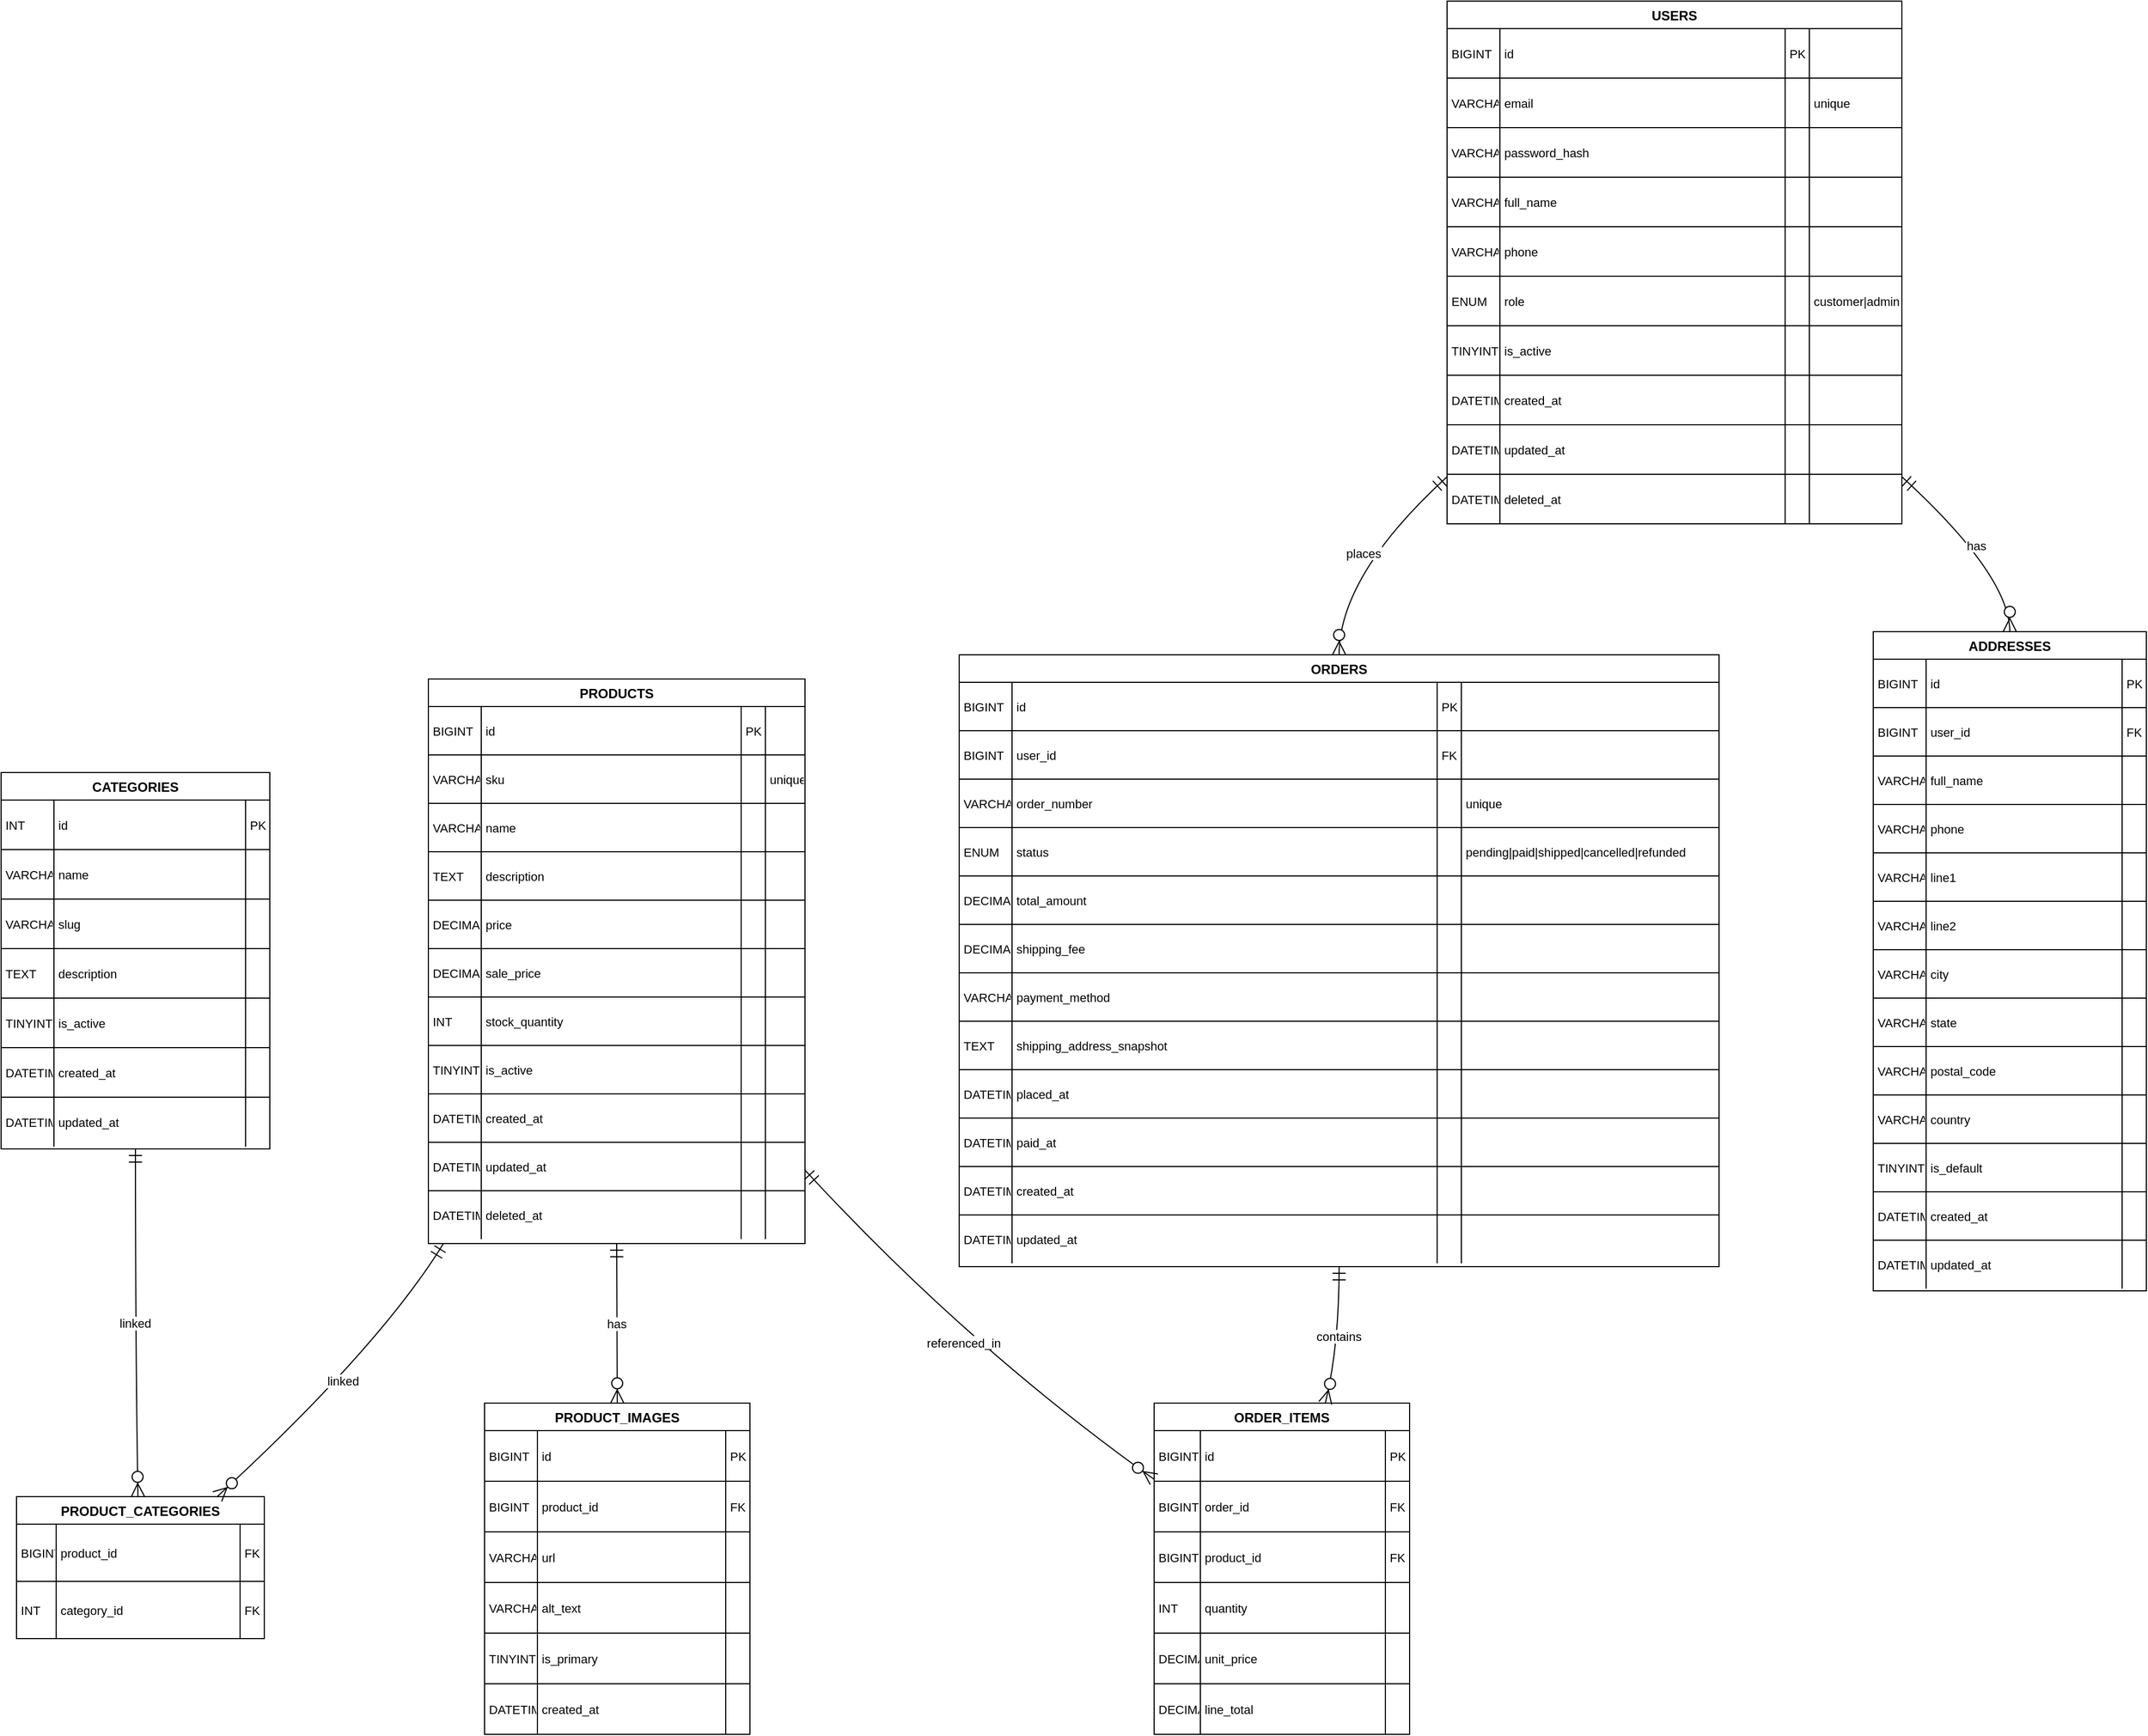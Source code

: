 <mxfile version="28.2.5">
  <diagram name="Page-1" id="RkYayRIp03-IzrJ26WAw">
    <mxGraphModel dx="3213" dy="1773" grid="1" gridSize="10" guides="1" tooltips="1" connect="1" arrows="1" fold="1" page="1" pageScale="1" pageWidth="850" pageHeight="1100" math="0" shadow="0">
      <root>
        <mxCell id="0" />
        <mxCell id="1" parent="0" />
        <mxCell id="SWfz-yXK8jyqOYt1rP74-1" value="USERS" style="shape=table;startSize=25;container=1;collapsible=0;childLayout=tableLayout;fixedRows=1;rowLines=1;fontStyle=1;align=center;resizeLast=1;" vertex="1" parent="1">
          <mxGeometry x="1333" y="20" width="413" height="475" as="geometry" />
        </mxCell>
        <mxCell id="SWfz-yXK8jyqOYt1rP74-2" style="shape=tableRow;horizontal=0;startSize=0;swimlaneHead=0;swimlaneBody=0;fillColor=none;collapsible=0;dropTarget=0;points=[[0,0.5],[1,0.5]];portConstraint=eastwest;top=0;left=0;right=0;bottom=0;" vertex="1" parent="SWfz-yXK8jyqOYt1rP74-1">
          <mxGeometry y="25" width="413" height="45" as="geometry" />
        </mxCell>
        <mxCell id="SWfz-yXK8jyqOYt1rP74-3" value="BIGINT" style="shape=partialRectangle;connectable=0;fillColor=none;top=0;left=0;bottom=0;right=0;align=left;spacingLeft=2;overflow=hidden;fontSize=11;" vertex="1" parent="SWfz-yXK8jyqOYt1rP74-2">
          <mxGeometry width="48" height="45" as="geometry">
            <mxRectangle width="48" height="45" as="alternateBounds" />
          </mxGeometry>
        </mxCell>
        <mxCell id="SWfz-yXK8jyqOYt1rP74-4" value="id" style="shape=partialRectangle;connectable=0;fillColor=none;top=0;left=0;bottom=0;right=0;align=left;spacingLeft=2;overflow=hidden;fontSize=11;" vertex="1" parent="SWfz-yXK8jyqOYt1rP74-2">
          <mxGeometry x="48" width="259" height="45" as="geometry">
            <mxRectangle width="259" height="45" as="alternateBounds" />
          </mxGeometry>
        </mxCell>
        <mxCell id="SWfz-yXK8jyqOYt1rP74-5" value="PK" style="shape=partialRectangle;connectable=0;fillColor=none;top=0;left=0;bottom=0;right=0;align=left;spacingLeft=2;overflow=hidden;fontSize=11;" vertex="1" parent="SWfz-yXK8jyqOYt1rP74-2">
          <mxGeometry x="307" width="22" height="45" as="geometry">
            <mxRectangle width="22" height="45" as="alternateBounds" />
          </mxGeometry>
        </mxCell>
        <mxCell id="SWfz-yXK8jyqOYt1rP74-6" value="" style="shape=partialRectangle;connectable=0;fillColor=none;top=0;left=0;bottom=0;right=0;align=left;spacingLeft=2;overflow=hidden;fontSize=11;" vertex="1" parent="SWfz-yXK8jyqOYt1rP74-2">
          <mxGeometry x="329" width="84" height="45" as="geometry">
            <mxRectangle width="84" height="45" as="alternateBounds" />
          </mxGeometry>
        </mxCell>
        <mxCell id="SWfz-yXK8jyqOYt1rP74-7" style="shape=tableRow;horizontal=0;startSize=0;swimlaneHead=0;swimlaneBody=0;fillColor=none;collapsible=0;dropTarget=0;points=[[0,0.5],[1,0.5]];portConstraint=eastwest;top=0;left=0;right=0;bottom=0;" vertex="1" parent="SWfz-yXK8jyqOYt1rP74-1">
          <mxGeometry y="70" width="413" height="45" as="geometry" />
        </mxCell>
        <mxCell id="SWfz-yXK8jyqOYt1rP74-8" value="VARCHAR" style="shape=partialRectangle;connectable=0;fillColor=none;top=0;left=0;bottom=0;right=0;align=left;spacingLeft=2;overflow=hidden;fontSize=11;" vertex="1" parent="SWfz-yXK8jyqOYt1rP74-7">
          <mxGeometry width="48" height="45" as="geometry">
            <mxRectangle width="48" height="45" as="alternateBounds" />
          </mxGeometry>
        </mxCell>
        <mxCell id="SWfz-yXK8jyqOYt1rP74-9" value="email" style="shape=partialRectangle;connectable=0;fillColor=none;top=0;left=0;bottom=0;right=0;align=left;spacingLeft=2;overflow=hidden;fontSize=11;" vertex="1" parent="SWfz-yXK8jyqOYt1rP74-7">
          <mxGeometry x="48" width="259" height="45" as="geometry">
            <mxRectangle width="259" height="45" as="alternateBounds" />
          </mxGeometry>
        </mxCell>
        <mxCell id="SWfz-yXK8jyqOYt1rP74-10" value="" style="shape=partialRectangle;connectable=0;fillColor=none;top=0;left=0;bottom=0;right=0;align=left;spacingLeft=2;overflow=hidden;fontSize=11;" vertex="1" parent="SWfz-yXK8jyqOYt1rP74-7">
          <mxGeometry x="307" width="22" height="45" as="geometry">
            <mxRectangle width="22" height="45" as="alternateBounds" />
          </mxGeometry>
        </mxCell>
        <mxCell id="SWfz-yXK8jyqOYt1rP74-11" value="unique" style="shape=partialRectangle;connectable=0;fillColor=none;top=0;left=0;bottom=0;right=0;align=left;spacingLeft=2;overflow=hidden;fontSize=11;" vertex="1" parent="SWfz-yXK8jyqOYt1rP74-7">
          <mxGeometry x="329" width="84" height="45" as="geometry">
            <mxRectangle width="84" height="45" as="alternateBounds" />
          </mxGeometry>
        </mxCell>
        <mxCell id="SWfz-yXK8jyqOYt1rP74-12" style="shape=tableRow;horizontal=0;startSize=0;swimlaneHead=0;swimlaneBody=0;fillColor=none;collapsible=0;dropTarget=0;points=[[0,0.5],[1,0.5]];portConstraint=eastwest;top=0;left=0;right=0;bottom=0;" vertex="1" parent="SWfz-yXK8jyqOYt1rP74-1">
          <mxGeometry y="115" width="413" height="45" as="geometry" />
        </mxCell>
        <mxCell id="SWfz-yXK8jyqOYt1rP74-13" value="VARCHAR" style="shape=partialRectangle;connectable=0;fillColor=none;top=0;left=0;bottom=0;right=0;align=left;spacingLeft=2;overflow=hidden;fontSize=11;" vertex="1" parent="SWfz-yXK8jyqOYt1rP74-12">
          <mxGeometry width="48" height="45" as="geometry">
            <mxRectangle width="48" height="45" as="alternateBounds" />
          </mxGeometry>
        </mxCell>
        <mxCell id="SWfz-yXK8jyqOYt1rP74-14" value="password_hash" style="shape=partialRectangle;connectable=0;fillColor=none;top=0;left=0;bottom=0;right=0;align=left;spacingLeft=2;overflow=hidden;fontSize=11;" vertex="1" parent="SWfz-yXK8jyqOYt1rP74-12">
          <mxGeometry x="48" width="259" height="45" as="geometry">
            <mxRectangle width="259" height="45" as="alternateBounds" />
          </mxGeometry>
        </mxCell>
        <mxCell id="SWfz-yXK8jyqOYt1rP74-15" value="" style="shape=partialRectangle;connectable=0;fillColor=none;top=0;left=0;bottom=0;right=0;align=left;spacingLeft=2;overflow=hidden;fontSize=11;" vertex="1" parent="SWfz-yXK8jyqOYt1rP74-12">
          <mxGeometry x="307" width="22" height="45" as="geometry">
            <mxRectangle width="22" height="45" as="alternateBounds" />
          </mxGeometry>
        </mxCell>
        <mxCell id="SWfz-yXK8jyqOYt1rP74-16" value="" style="shape=partialRectangle;connectable=0;fillColor=none;top=0;left=0;bottom=0;right=0;align=left;spacingLeft=2;overflow=hidden;fontSize=11;" vertex="1" parent="SWfz-yXK8jyqOYt1rP74-12">
          <mxGeometry x="329" width="84" height="45" as="geometry">
            <mxRectangle width="84" height="45" as="alternateBounds" />
          </mxGeometry>
        </mxCell>
        <mxCell id="SWfz-yXK8jyqOYt1rP74-17" style="shape=tableRow;horizontal=0;startSize=0;swimlaneHead=0;swimlaneBody=0;fillColor=none;collapsible=0;dropTarget=0;points=[[0,0.5],[1,0.5]];portConstraint=eastwest;top=0;left=0;right=0;bottom=0;" vertex="1" parent="SWfz-yXK8jyqOYt1rP74-1">
          <mxGeometry y="160" width="413" height="45" as="geometry" />
        </mxCell>
        <mxCell id="SWfz-yXK8jyqOYt1rP74-18" value="VARCHAR" style="shape=partialRectangle;connectable=0;fillColor=none;top=0;left=0;bottom=0;right=0;align=left;spacingLeft=2;overflow=hidden;fontSize=11;" vertex="1" parent="SWfz-yXK8jyqOYt1rP74-17">
          <mxGeometry width="48" height="45" as="geometry">
            <mxRectangle width="48" height="45" as="alternateBounds" />
          </mxGeometry>
        </mxCell>
        <mxCell id="SWfz-yXK8jyqOYt1rP74-19" value="full_name" style="shape=partialRectangle;connectable=0;fillColor=none;top=0;left=0;bottom=0;right=0;align=left;spacingLeft=2;overflow=hidden;fontSize=11;" vertex="1" parent="SWfz-yXK8jyqOYt1rP74-17">
          <mxGeometry x="48" width="259" height="45" as="geometry">
            <mxRectangle width="259" height="45" as="alternateBounds" />
          </mxGeometry>
        </mxCell>
        <mxCell id="SWfz-yXK8jyqOYt1rP74-20" value="" style="shape=partialRectangle;connectable=0;fillColor=none;top=0;left=0;bottom=0;right=0;align=left;spacingLeft=2;overflow=hidden;fontSize=11;" vertex="1" parent="SWfz-yXK8jyqOYt1rP74-17">
          <mxGeometry x="307" width="22" height="45" as="geometry">
            <mxRectangle width="22" height="45" as="alternateBounds" />
          </mxGeometry>
        </mxCell>
        <mxCell id="SWfz-yXK8jyqOYt1rP74-21" value="" style="shape=partialRectangle;connectable=0;fillColor=none;top=0;left=0;bottom=0;right=0;align=left;spacingLeft=2;overflow=hidden;fontSize=11;" vertex="1" parent="SWfz-yXK8jyqOYt1rP74-17">
          <mxGeometry x="329" width="84" height="45" as="geometry">
            <mxRectangle width="84" height="45" as="alternateBounds" />
          </mxGeometry>
        </mxCell>
        <mxCell id="SWfz-yXK8jyqOYt1rP74-22" style="shape=tableRow;horizontal=0;startSize=0;swimlaneHead=0;swimlaneBody=0;fillColor=none;collapsible=0;dropTarget=0;points=[[0,0.5],[1,0.5]];portConstraint=eastwest;top=0;left=0;right=0;bottom=0;" vertex="1" parent="SWfz-yXK8jyqOYt1rP74-1">
          <mxGeometry y="205" width="413" height="45" as="geometry" />
        </mxCell>
        <mxCell id="SWfz-yXK8jyqOYt1rP74-23" value="VARCHAR" style="shape=partialRectangle;connectable=0;fillColor=none;top=0;left=0;bottom=0;right=0;align=left;spacingLeft=2;overflow=hidden;fontSize=11;" vertex="1" parent="SWfz-yXK8jyqOYt1rP74-22">
          <mxGeometry width="48" height="45" as="geometry">
            <mxRectangle width="48" height="45" as="alternateBounds" />
          </mxGeometry>
        </mxCell>
        <mxCell id="SWfz-yXK8jyqOYt1rP74-24" value="phone" style="shape=partialRectangle;connectable=0;fillColor=none;top=0;left=0;bottom=0;right=0;align=left;spacingLeft=2;overflow=hidden;fontSize=11;" vertex="1" parent="SWfz-yXK8jyqOYt1rP74-22">
          <mxGeometry x="48" width="259" height="45" as="geometry">
            <mxRectangle width="259" height="45" as="alternateBounds" />
          </mxGeometry>
        </mxCell>
        <mxCell id="SWfz-yXK8jyqOYt1rP74-25" value="" style="shape=partialRectangle;connectable=0;fillColor=none;top=0;left=0;bottom=0;right=0;align=left;spacingLeft=2;overflow=hidden;fontSize=11;" vertex="1" parent="SWfz-yXK8jyqOYt1rP74-22">
          <mxGeometry x="307" width="22" height="45" as="geometry">
            <mxRectangle width="22" height="45" as="alternateBounds" />
          </mxGeometry>
        </mxCell>
        <mxCell id="SWfz-yXK8jyqOYt1rP74-26" value="" style="shape=partialRectangle;connectable=0;fillColor=none;top=0;left=0;bottom=0;right=0;align=left;spacingLeft=2;overflow=hidden;fontSize=11;" vertex="1" parent="SWfz-yXK8jyqOYt1rP74-22">
          <mxGeometry x="329" width="84" height="45" as="geometry">
            <mxRectangle width="84" height="45" as="alternateBounds" />
          </mxGeometry>
        </mxCell>
        <mxCell id="SWfz-yXK8jyqOYt1rP74-27" style="shape=tableRow;horizontal=0;startSize=0;swimlaneHead=0;swimlaneBody=0;fillColor=none;collapsible=0;dropTarget=0;points=[[0,0.5],[1,0.5]];portConstraint=eastwest;top=0;left=0;right=0;bottom=0;" vertex="1" parent="SWfz-yXK8jyqOYt1rP74-1">
          <mxGeometry y="250" width="413" height="45" as="geometry" />
        </mxCell>
        <mxCell id="SWfz-yXK8jyqOYt1rP74-28" value="ENUM" style="shape=partialRectangle;connectable=0;fillColor=none;top=0;left=0;bottom=0;right=0;align=left;spacingLeft=2;overflow=hidden;fontSize=11;" vertex="1" parent="SWfz-yXK8jyqOYt1rP74-27">
          <mxGeometry width="48" height="45" as="geometry">
            <mxRectangle width="48" height="45" as="alternateBounds" />
          </mxGeometry>
        </mxCell>
        <mxCell id="SWfz-yXK8jyqOYt1rP74-29" value="role" style="shape=partialRectangle;connectable=0;fillColor=none;top=0;left=0;bottom=0;right=0;align=left;spacingLeft=2;overflow=hidden;fontSize=11;" vertex="1" parent="SWfz-yXK8jyqOYt1rP74-27">
          <mxGeometry x="48" width="259" height="45" as="geometry">
            <mxRectangle width="259" height="45" as="alternateBounds" />
          </mxGeometry>
        </mxCell>
        <mxCell id="SWfz-yXK8jyqOYt1rP74-30" value="" style="shape=partialRectangle;connectable=0;fillColor=none;top=0;left=0;bottom=0;right=0;align=left;spacingLeft=2;overflow=hidden;fontSize=11;" vertex="1" parent="SWfz-yXK8jyqOYt1rP74-27">
          <mxGeometry x="307" width="22" height="45" as="geometry">
            <mxRectangle width="22" height="45" as="alternateBounds" />
          </mxGeometry>
        </mxCell>
        <mxCell id="SWfz-yXK8jyqOYt1rP74-31" value="customer|admin" style="shape=partialRectangle;connectable=0;fillColor=none;top=0;left=0;bottom=0;right=0;align=left;spacingLeft=2;overflow=hidden;fontSize=11;" vertex="1" parent="SWfz-yXK8jyqOYt1rP74-27">
          <mxGeometry x="329" width="84" height="45" as="geometry">
            <mxRectangle width="84" height="45" as="alternateBounds" />
          </mxGeometry>
        </mxCell>
        <mxCell id="SWfz-yXK8jyqOYt1rP74-32" style="shape=tableRow;horizontal=0;startSize=0;swimlaneHead=0;swimlaneBody=0;fillColor=none;collapsible=0;dropTarget=0;points=[[0,0.5],[1,0.5]];portConstraint=eastwest;top=0;left=0;right=0;bottom=0;" vertex="1" parent="SWfz-yXK8jyqOYt1rP74-1">
          <mxGeometry y="295" width="413" height="45" as="geometry" />
        </mxCell>
        <mxCell id="SWfz-yXK8jyqOYt1rP74-33" value="TINYINT" style="shape=partialRectangle;connectable=0;fillColor=none;top=0;left=0;bottom=0;right=0;align=left;spacingLeft=2;overflow=hidden;fontSize=11;" vertex="1" parent="SWfz-yXK8jyqOYt1rP74-32">
          <mxGeometry width="48" height="45" as="geometry">
            <mxRectangle width="48" height="45" as="alternateBounds" />
          </mxGeometry>
        </mxCell>
        <mxCell id="SWfz-yXK8jyqOYt1rP74-34" value="is_active" style="shape=partialRectangle;connectable=0;fillColor=none;top=0;left=0;bottom=0;right=0;align=left;spacingLeft=2;overflow=hidden;fontSize=11;" vertex="1" parent="SWfz-yXK8jyqOYt1rP74-32">
          <mxGeometry x="48" width="259" height="45" as="geometry">
            <mxRectangle width="259" height="45" as="alternateBounds" />
          </mxGeometry>
        </mxCell>
        <mxCell id="SWfz-yXK8jyqOYt1rP74-35" value="" style="shape=partialRectangle;connectable=0;fillColor=none;top=0;left=0;bottom=0;right=0;align=left;spacingLeft=2;overflow=hidden;fontSize=11;" vertex="1" parent="SWfz-yXK8jyqOYt1rP74-32">
          <mxGeometry x="307" width="22" height="45" as="geometry">
            <mxRectangle width="22" height="45" as="alternateBounds" />
          </mxGeometry>
        </mxCell>
        <mxCell id="SWfz-yXK8jyqOYt1rP74-36" value="" style="shape=partialRectangle;connectable=0;fillColor=none;top=0;left=0;bottom=0;right=0;align=left;spacingLeft=2;overflow=hidden;fontSize=11;" vertex="1" parent="SWfz-yXK8jyqOYt1rP74-32">
          <mxGeometry x="329" width="84" height="45" as="geometry">
            <mxRectangle width="84" height="45" as="alternateBounds" />
          </mxGeometry>
        </mxCell>
        <mxCell id="SWfz-yXK8jyqOYt1rP74-37" style="shape=tableRow;horizontal=0;startSize=0;swimlaneHead=0;swimlaneBody=0;fillColor=none;collapsible=0;dropTarget=0;points=[[0,0.5],[1,0.5]];portConstraint=eastwest;top=0;left=0;right=0;bottom=0;" vertex="1" parent="SWfz-yXK8jyqOYt1rP74-1">
          <mxGeometry y="340" width="413" height="45" as="geometry" />
        </mxCell>
        <mxCell id="SWfz-yXK8jyqOYt1rP74-38" value="DATETIME" style="shape=partialRectangle;connectable=0;fillColor=none;top=0;left=0;bottom=0;right=0;align=left;spacingLeft=2;overflow=hidden;fontSize=11;" vertex="1" parent="SWfz-yXK8jyqOYt1rP74-37">
          <mxGeometry width="48" height="45" as="geometry">
            <mxRectangle width="48" height="45" as="alternateBounds" />
          </mxGeometry>
        </mxCell>
        <mxCell id="SWfz-yXK8jyqOYt1rP74-39" value="created_at" style="shape=partialRectangle;connectable=0;fillColor=none;top=0;left=0;bottom=0;right=0;align=left;spacingLeft=2;overflow=hidden;fontSize=11;" vertex="1" parent="SWfz-yXK8jyqOYt1rP74-37">
          <mxGeometry x="48" width="259" height="45" as="geometry">
            <mxRectangle width="259" height="45" as="alternateBounds" />
          </mxGeometry>
        </mxCell>
        <mxCell id="SWfz-yXK8jyqOYt1rP74-40" value="" style="shape=partialRectangle;connectable=0;fillColor=none;top=0;left=0;bottom=0;right=0;align=left;spacingLeft=2;overflow=hidden;fontSize=11;" vertex="1" parent="SWfz-yXK8jyqOYt1rP74-37">
          <mxGeometry x="307" width="22" height="45" as="geometry">
            <mxRectangle width="22" height="45" as="alternateBounds" />
          </mxGeometry>
        </mxCell>
        <mxCell id="SWfz-yXK8jyqOYt1rP74-41" value="" style="shape=partialRectangle;connectable=0;fillColor=none;top=0;left=0;bottom=0;right=0;align=left;spacingLeft=2;overflow=hidden;fontSize=11;" vertex="1" parent="SWfz-yXK8jyqOYt1rP74-37">
          <mxGeometry x="329" width="84" height="45" as="geometry">
            <mxRectangle width="84" height="45" as="alternateBounds" />
          </mxGeometry>
        </mxCell>
        <mxCell id="SWfz-yXK8jyqOYt1rP74-42" style="shape=tableRow;horizontal=0;startSize=0;swimlaneHead=0;swimlaneBody=0;fillColor=none;collapsible=0;dropTarget=0;points=[[0,0.5],[1,0.5]];portConstraint=eastwest;top=0;left=0;right=0;bottom=0;" vertex="1" parent="SWfz-yXK8jyqOYt1rP74-1">
          <mxGeometry y="385" width="413" height="45" as="geometry" />
        </mxCell>
        <mxCell id="SWfz-yXK8jyqOYt1rP74-43" value="DATETIME" style="shape=partialRectangle;connectable=0;fillColor=none;top=0;left=0;bottom=0;right=0;align=left;spacingLeft=2;overflow=hidden;fontSize=11;" vertex="1" parent="SWfz-yXK8jyqOYt1rP74-42">
          <mxGeometry width="48" height="45" as="geometry">
            <mxRectangle width="48" height="45" as="alternateBounds" />
          </mxGeometry>
        </mxCell>
        <mxCell id="SWfz-yXK8jyqOYt1rP74-44" value="updated_at" style="shape=partialRectangle;connectable=0;fillColor=none;top=0;left=0;bottom=0;right=0;align=left;spacingLeft=2;overflow=hidden;fontSize=11;" vertex="1" parent="SWfz-yXK8jyqOYt1rP74-42">
          <mxGeometry x="48" width="259" height="45" as="geometry">
            <mxRectangle width="259" height="45" as="alternateBounds" />
          </mxGeometry>
        </mxCell>
        <mxCell id="SWfz-yXK8jyqOYt1rP74-45" value="" style="shape=partialRectangle;connectable=0;fillColor=none;top=0;left=0;bottom=0;right=0;align=left;spacingLeft=2;overflow=hidden;fontSize=11;" vertex="1" parent="SWfz-yXK8jyqOYt1rP74-42">
          <mxGeometry x="307" width="22" height="45" as="geometry">
            <mxRectangle width="22" height="45" as="alternateBounds" />
          </mxGeometry>
        </mxCell>
        <mxCell id="SWfz-yXK8jyqOYt1rP74-46" value="" style="shape=partialRectangle;connectable=0;fillColor=none;top=0;left=0;bottom=0;right=0;align=left;spacingLeft=2;overflow=hidden;fontSize=11;" vertex="1" parent="SWfz-yXK8jyqOYt1rP74-42">
          <mxGeometry x="329" width="84" height="45" as="geometry">
            <mxRectangle width="84" height="45" as="alternateBounds" />
          </mxGeometry>
        </mxCell>
        <mxCell id="SWfz-yXK8jyqOYt1rP74-47" style="shape=tableRow;horizontal=0;startSize=0;swimlaneHead=0;swimlaneBody=0;fillColor=none;collapsible=0;dropTarget=0;points=[[0,0.5],[1,0.5]];portConstraint=eastwest;top=0;left=0;right=0;bottom=0;" vertex="1" parent="SWfz-yXK8jyqOYt1rP74-1">
          <mxGeometry y="430" width="413" height="45" as="geometry" />
        </mxCell>
        <mxCell id="SWfz-yXK8jyqOYt1rP74-48" value="DATETIME" style="shape=partialRectangle;connectable=0;fillColor=none;top=0;left=0;bottom=0;right=0;align=left;spacingLeft=2;overflow=hidden;fontSize=11;" vertex="1" parent="SWfz-yXK8jyqOYt1rP74-47">
          <mxGeometry width="48" height="45" as="geometry">
            <mxRectangle width="48" height="45" as="alternateBounds" />
          </mxGeometry>
        </mxCell>
        <mxCell id="SWfz-yXK8jyqOYt1rP74-49" value="deleted_at" style="shape=partialRectangle;connectable=0;fillColor=none;top=0;left=0;bottom=0;right=0;align=left;spacingLeft=2;overflow=hidden;fontSize=11;" vertex="1" parent="SWfz-yXK8jyqOYt1rP74-47">
          <mxGeometry x="48" width="259" height="45" as="geometry">
            <mxRectangle width="259" height="45" as="alternateBounds" />
          </mxGeometry>
        </mxCell>
        <mxCell id="SWfz-yXK8jyqOYt1rP74-50" value="" style="shape=partialRectangle;connectable=0;fillColor=none;top=0;left=0;bottom=0;right=0;align=left;spacingLeft=2;overflow=hidden;fontSize=11;" vertex="1" parent="SWfz-yXK8jyqOYt1rP74-47">
          <mxGeometry x="307" width="22" height="45" as="geometry">
            <mxRectangle width="22" height="45" as="alternateBounds" />
          </mxGeometry>
        </mxCell>
        <mxCell id="SWfz-yXK8jyqOYt1rP74-51" value="" style="shape=partialRectangle;connectable=0;fillColor=none;top=0;left=0;bottom=0;right=0;align=left;spacingLeft=2;overflow=hidden;fontSize=11;" vertex="1" parent="SWfz-yXK8jyqOYt1rP74-47">
          <mxGeometry x="329" width="84" height="45" as="geometry">
            <mxRectangle width="84" height="45" as="alternateBounds" />
          </mxGeometry>
        </mxCell>
        <mxCell id="SWfz-yXK8jyqOYt1rP74-52" value="CATEGORIES" style="shape=table;startSize=25;container=1;collapsible=0;childLayout=tableLayout;fixedRows=1;rowLines=1;fontStyle=1;align=center;resizeLast=1;" vertex="1" parent="1">
          <mxGeometry x="20" y="721" width="244" height="342" as="geometry" />
        </mxCell>
        <mxCell id="SWfz-yXK8jyqOYt1rP74-53" style="shape=tableRow;horizontal=0;startSize=0;swimlaneHead=0;swimlaneBody=0;fillColor=none;collapsible=0;dropTarget=0;points=[[0,0.5],[1,0.5]];portConstraint=eastwest;top=0;left=0;right=0;bottom=0;" vertex="1" parent="SWfz-yXK8jyqOYt1rP74-52">
          <mxGeometry y="25" width="244" height="45" as="geometry" />
        </mxCell>
        <mxCell id="SWfz-yXK8jyqOYt1rP74-54" value="INT" style="shape=partialRectangle;connectable=0;fillColor=none;top=0;left=0;bottom=0;right=0;align=left;spacingLeft=2;overflow=hidden;fontSize=11;" vertex="1" parent="SWfz-yXK8jyqOYt1rP74-53">
          <mxGeometry width="48" height="45" as="geometry">
            <mxRectangle width="48" height="45" as="alternateBounds" />
          </mxGeometry>
        </mxCell>
        <mxCell id="SWfz-yXK8jyqOYt1rP74-55" value="id" style="shape=partialRectangle;connectable=0;fillColor=none;top=0;left=0;bottom=0;right=0;align=left;spacingLeft=2;overflow=hidden;fontSize=11;" vertex="1" parent="SWfz-yXK8jyqOYt1rP74-53">
          <mxGeometry x="48" width="174" height="45" as="geometry">
            <mxRectangle width="174" height="45" as="alternateBounds" />
          </mxGeometry>
        </mxCell>
        <mxCell id="SWfz-yXK8jyqOYt1rP74-56" value="PK" style="shape=partialRectangle;connectable=0;fillColor=none;top=0;left=0;bottom=0;right=0;align=left;spacingLeft=2;overflow=hidden;fontSize=11;" vertex="1" parent="SWfz-yXK8jyqOYt1rP74-53">
          <mxGeometry x="222" width="22" height="45" as="geometry">
            <mxRectangle width="22" height="45" as="alternateBounds" />
          </mxGeometry>
        </mxCell>
        <mxCell id="SWfz-yXK8jyqOYt1rP74-57" style="shape=tableRow;horizontal=0;startSize=0;swimlaneHead=0;swimlaneBody=0;fillColor=none;collapsible=0;dropTarget=0;points=[[0,0.5],[1,0.5]];portConstraint=eastwest;top=0;left=0;right=0;bottom=0;" vertex="1" parent="SWfz-yXK8jyqOYt1rP74-52">
          <mxGeometry y="70" width="244" height="45" as="geometry" />
        </mxCell>
        <mxCell id="SWfz-yXK8jyqOYt1rP74-58" value="VARCHAR" style="shape=partialRectangle;connectable=0;fillColor=none;top=0;left=0;bottom=0;right=0;align=left;spacingLeft=2;overflow=hidden;fontSize=11;" vertex="1" parent="SWfz-yXK8jyqOYt1rP74-57">
          <mxGeometry width="48" height="45" as="geometry">
            <mxRectangle width="48" height="45" as="alternateBounds" />
          </mxGeometry>
        </mxCell>
        <mxCell id="SWfz-yXK8jyqOYt1rP74-59" value="name" style="shape=partialRectangle;connectable=0;fillColor=none;top=0;left=0;bottom=0;right=0;align=left;spacingLeft=2;overflow=hidden;fontSize=11;" vertex="1" parent="SWfz-yXK8jyqOYt1rP74-57">
          <mxGeometry x="48" width="174" height="45" as="geometry">
            <mxRectangle width="174" height="45" as="alternateBounds" />
          </mxGeometry>
        </mxCell>
        <mxCell id="SWfz-yXK8jyqOYt1rP74-60" value="" style="shape=partialRectangle;connectable=0;fillColor=none;top=0;left=0;bottom=0;right=0;align=left;spacingLeft=2;overflow=hidden;fontSize=11;" vertex="1" parent="SWfz-yXK8jyqOYt1rP74-57">
          <mxGeometry x="222" width="22" height="45" as="geometry">
            <mxRectangle width="22" height="45" as="alternateBounds" />
          </mxGeometry>
        </mxCell>
        <mxCell id="SWfz-yXK8jyqOYt1rP74-61" style="shape=tableRow;horizontal=0;startSize=0;swimlaneHead=0;swimlaneBody=0;fillColor=none;collapsible=0;dropTarget=0;points=[[0,0.5],[1,0.5]];portConstraint=eastwest;top=0;left=0;right=0;bottom=0;" vertex="1" parent="SWfz-yXK8jyqOYt1rP74-52">
          <mxGeometry y="115" width="244" height="45" as="geometry" />
        </mxCell>
        <mxCell id="SWfz-yXK8jyqOYt1rP74-62" value="VARCHAR" style="shape=partialRectangle;connectable=0;fillColor=none;top=0;left=0;bottom=0;right=0;align=left;spacingLeft=2;overflow=hidden;fontSize=11;" vertex="1" parent="SWfz-yXK8jyqOYt1rP74-61">
          <mxGeometry width="48" height="45" as="geometry">
            <mxRectangle width="48" height="45" as="alternateBounds" />
          </mxGeometry>
        </mxCell>
        <mxCell id="SWfz-yXK8jyqOYt1rP74-63" value="slug" style="shape=partialRectangle;connectable=0;fillColor=none;top=0;left=0;bottom=0;right=0;align=left;spacingLeft=2;overflow=hidden;fontSize=11;" vertex="1" parent="SWfz-yXK8jyqOYt1rP74-61">
          <mxGeometry x="48" width="174" height="45" as="geometry">
            <mxRectangle width="174" height="45" as="alternateBounds" />
          </mxGeometry>
        </mxCell>
        <mxCell id="SWfz-yXK8jyqOYt1rP74-64" value="" style="shape=partialRectangle;connectable=0;fillColor=none;top=0;left=0;bottom=0;right=0;align=left;spacingLeft=2;overflow=hidden;fontSize=11;" vertex="1" parent="SWfz-yXK8jyqOYt1rP74-61">
          <mxGeometry x="222" width="22" height="45" as="geometry">
            <mxRectangle width="22" height="45" as="alternateBounds" />
          </mxGeometry>
        </mxCell>
        <mxCell id="SWfz-yXK8jyqOYt1rP74-65" style="shape=tableRow;horizontal=0;startSize=0;swimlaneHead=0;swimlaneBody=0;fillColor=none;collapsible=0;dropTarget=0;points=[[0,0.5],[1,0.5]];portConstraint=eastwest;top=0;left=0;right=0;bottom=0;" vertex="1" parent="SWfz-yXK8jyqOYt1rP74-52">
          <mxGeometry y="160" width="244" height="45" as="geometry" />
        </mxCell>
        <mxCell id="SWfz-yXK8jyqOYt1rP74-66" value="TEXT" style="shape=partialRectangle;connectable=0;fillColor=none;top=0;left=0;bottom=0;right=0;align=left;spacingLeft=2;overflow=hidden;fontSize=11;" vertex="1" parent="SWfz-yXK8jyqOYt1rP74-65">
          <mxGeometry width="48" height="45" as="geometry">
            <mxRectangle width="48" height="45" as="alternateBounds" />
          </mxGeometry>
        </mxCell>
        <mxCell id="SWfz-yXK8jyqOYt1rP74-67" value="description" style="shape=partialRectangle;connectable=0;fillColor=none;top=0;left=0;bottom=0;right=0;align=left;spacingLeft=2;overflow=hidden;fontSize=11;" vertex="1" parent="SWfz-yXK8jyqOYt1rP74-65">
          <mxGeometry x="48" width="174" height="45" as="geometry">
            <mxRectangle width="174" height="45" as="alternateBounds" />
          </mxGeometry>
        </mxCell>
        <mxCell id="SWfz-yXK8jyqOYt1rP74-68" value="" style="shape=partialRectangle;connectable=0;fillColor=none;top=0;left=0;bottom=0;right=0;align=left;spacingLeft=2;overflow=hidden;fontSize=11;" vertex="1" parent="SWfz-yXK8jyqOYt1rP74-65">
          <mxGeometry x="222" width="22" height="45" as="geometry">
            <mxRectangle width="22" height="45" as="alternateBounds" />
          </mxGeometry>
        </mxCell>
        <mxCell id="SWfz-yXK8jyqOYt1rP74-69" style="shape=tableRow;horizontal=0;startSize=0;swimlaneHead=0;swimlaneBody=0;fillColor=none;collapsible=0;dropTarget=0;points=[[0,0.5],[1,0.5]];portConstraint=eastwest;top=0;left=0;right=0;bottom=0;" vertex="1" parent="SWfz-yXK8jyqOYt1rP74-52">
          <mxGeometry y="205" width="244" height="45" as="geometry" />
        </mxCell>
        <mxCell id="SWfz-yXK8jyqOYt1rP74-70" value="TINYINT" style="shape=partialRectangle;connectable=0;fillColor=none;top=0;left=0;bottom=0;right=0;align=left;spacingLeft=2;overflow=hidden;fontSize=11;" vertex="1" parent="SWfz-yXK8jyqOYt1rP74-69">
          <mxGeometry width="48" height="45" as="geometry">
            <mxRectangle width="48" height="45" as="alternateBounds" />
          </mxGeometry>
        </mxCell>
        <mxCell id="SWfz-yXK8jyqOYt1rP74-71" value="is_active" style="shape=partialRectangle;connectable=0;fillColor=none;top=0;left=0;bottom=0;right=0;align=left;spacingLeft=2;overflow=hidden;fontSize=11;" vertex="1" parent="SWfz-yXK8jyqOYt1rP74-69">
          <mxGeometry x="48" width="174" height="45" as="geometry">
            <mxRectangle width="174" height="45" as="alternateBounds" />
          </mxGeometry>
        </mxCell>
        <mxCell id="SWfz-yXK8jyqOYt1rP74-72" value="" style="shape=partialRectangle;connectable=0;fillColor=none;top=0;left=0;bottom=0;right=0;align=left;spacingLeft=2;overflow=hidden;fontSize=11;" vertex="1" parent="SWfz-yXK8jyqOYt1rP74-69">
          <mxGeometry x="222" width="22" height="45" as="geometry">
            <mxRectangle width="22" height="45" as="alternateBounds" />
          </mxGeometry>
        </mxCell>
        <mxCell id="SWfz-yXK8jyqOYt1rP74-73" style="shape=tableRow;horizontal=0;startSize=0;swimlaneHead=0;swimlaneBody=0;fillColor=none;collapsible=0;dropTarget=0;points=[[0,0.5],[1,0.5]];portConstraint=eastwest;top=0;left=0;right=0;bottom=0;" vertex="1" parent="SWfz-yXK8jyqOYt1rP74-52">
          <mxGeometry y="250" width="244" height="45" as="geometry" />
        </mxCell>
        <mxCell id="SWfz-yXK8jyqOYt1rP74-74" value="DATETIME" style="shape=partialRectangle;connectable=0;fillColor=none;top=0;left=0;bottom=0;right=0;align=left;spacingLeft=2;overflow=hidden;fontSize=11;" vertex="1" parent="SWfz-yXK8jyqOYt1rP74-73">
          <mxGeometry width="48" height="45" as="geometry">
            <mxRectangle width="48" height="45" as="alternateBounds" />
          </mxGeometry>
        </mxCell>
        <mxCell id="SWfz-yXK8jyqOYt1rP74-75" value="created_at" style="shape=partialRectangle;connectable=0;fillColor=none;top=0;left=0;bottom=0;right=0;align=left;spacingLeft=2;overflow=hidden;fontSize=11;" vertex="1" parent="SWfz-yXK8jyqOYt1rP74-73">
          <mxGeometry x="48" width="174" height="45" as="geometry">
            <mxRectangle width="174" height="45" as="alternateBounds" />
          </mxGeometry>
        </mxCell>
        <mxCell id="SWfz-yXK8jyqOYt1rP74-76" value="" style="shape=partialRectangle;connectable=0;fillColor=none;top=0;left=0;bottom=0;right=0;align=left;spacingLeft=2;overflow=hidden;fontSize=11;" vertex="1" parent="SWfz-yXK8jyqOYt1rP74-73">
          <mxGeometry x="222" width="22" height="45" as="geometry">
            <mxRectangle width="22" height="45" as="alternateBounds" />
          </mxGeometry>
        </mxCell>
        <mxCell id="SWfz-yXK8jyqOYt1rP74-77" style="shape=tableRow;horizontal=0;startSize=0;swimlaneHead=0;swimlaneBody=0;fillColor=none;collapsible=0;dropTarget=0;points=[[0,0.5],[1,0.5]];portConstraint=eastwest;top=0;left=0;right=0;bottom=0;" vertex="1" parent="SWfz-yXK8jyqOYt1rP74-52">
          <mxGeometry y="295" width="244" height="45" as="geometry" />
        </mxCell>
        <mxCell id="SWfz-yXK8jyqOYt1rP74-78" value="DATETIME" style="shape=partialRectangle;connectable=0;fillColor=none;top=0;left=0;bottom=0;right=0;align=left;spacingLeft=2;overflow=hidden;fontSize=11;" vertex="1" parent="SWfz-yXK8jyqOYt1rP74-77">
          <mxGeometry width="48" height="45" as="geometry">
            <mxRectangle width="48" height="45" as="alternateBounds" />
          </mxGeometry>
        </mxCell>
        <mxCell id="SWfz-yXK8jyqOYt1rP74-79" value="updated_at" style="shape=partialRectangle;connectable=0;fillColor=none;top=0;left=0;bottom=0;right=0;align=left;spacingLeft=2;overflow=hidden;fontSize=11;" vertex="1" parent="SWfz-yXK8jyqOYt1rP74-77">
          <mxGeometry x="48" width="174" height="45" as="geometry">
            <mxRectangle width="174" height="45" as="alternateBounds" />
          </mxGeometry>
        </mxCell>
        <mxCell id="SWfz-yXK8jyqOYt1rP74-80" value="" style="shape=partialRectangle;connectable=0;fillColor=none;top=0;left=0;bottom=0;right=0;align=left;spacingLeft=2;overflow=hidden;fontSize=11;" vertex="1" parent="SWfz-yXK8jyqOYt1rP74-77">
          <mxGeometry x="222" width="22" height="45" as="geometry">
            <mxRectangle width="22" height="45" as="alternateBounds" />
          </mxGeometry>
        </mxCell>
        <mxCell id="SWfz-yXK8jyqOYt1rP74-81" value="PRODUCTS" style="shape=table;startSize=25;container=1;collapsible=0;childLayout=tableLayout;fixedRows=1;rowLines=1;fontStyle=1;align=center;resizeLast=1;" vertex="1" parent="1">
          <mxGeometry x="408" y="636" width="342" height="513" as="geometry" />
        </mxCell>
        <mxCell id="SWfz-yXK8jyqOYt1rP74-82" style="shape=tableRow;horizontal=0;startSize=0;swimlaneHead=0;swimlaneBody=0;fillColor=none;collapsible=0;dropTarget=0;points=[[0,0.5],[1,0.5]];portConstraint=eastwest;top=0;left=0;right=0;bottom=0;" vertex="1" parent="SWfz-yXK8jyqOYt1rP74-81">
          <mxGeometry y="25" width="342" height="44" as="geometry" />
        </mxCell>
        <mxCell id="SWfz-yXK8jyqOYt1rP74-83" value="BIGINT" style="shape=partialRectangle;connectable=0;fillColor=none;top=0;left=0;bottom=0;right=0;align=left;spacingLeft=2;overflow=hidden;fontSize=11;" vertex="1" parent="SWfz-yXK8jyqOYt1rP74-82">
          <mxGeometry width="48" height="44" as="geometry">
            <mxRectangle width="48" height="44" as="alternateBounds" />
          </mxGeometry>
        </mxCell>
        <mxCell id="SWfz-yXK8jyqOYt1rP74-84" value="id" style="shape=partialRectangle;connectable=0;fillColor=none;top=0;left=0;bottom=0;right=0;align=left;spacingLeft=2;overflow=hidden;fontSize=11;" vertex="1" parent="SWfz-yXK8jyqOYt1rP74-82">
          <mxGeometry x="48" width="236" height="44" as="geometry">
            <mxRectangle width="236" height="44" as="alternateBounds" />
          </mxGeometry>
        </mxCell>
        <mxCell id="SWfz-yXK8jyqOYt1rP74-85" value="PK" style="shape=partialRectangle;connectable=0;fillColor=none;top=0;left=0;bottom=0;right=0;align=left;spacingLeft=2;overflow=hidden;fontSize=11;" vertex="1" parent="SWfz-yXK8jyqOYt1rP74-82">
          <mxGeometry x="284" width="22" height="44" as="geometry">
            <mxRectangle width="22" height="44" as="alternateBounds" />
          </mxGeometry>
        </mxCell>
        <mxCell id="SWfz-yXK8jyqOYt1rP74-86" value="" style="shape=partialRectangle;connectable=0;fillColor=none;top=0;left=0;bottom=0;right=0;align=left;spacingLeft=2;overflow=hidden;fontSize=11;" vertex="1" parent="SWfz-yXK8jyqOYt1rP74-82">
          <mxGeometry x="306" width="36" height="44" as="geometry">
            <mxRectangle width="36" height="44" as="alternateBounds" />
          </mxGeometry>
        </mxCell>
        <mxCell id="SWfz-yXK8jyqOYt1rP74-87" style="shape=tableRow;horizontal=0;startSize=0;swimlaneHead=0;swimlaneBody=0;fillColor=none;collapsible=0;dropTarget=0;points=[[0,0.5],[1,0.5]];portConstraint=eastwest;top=0;left=0;right=0;bottom=0;" vertex="1" parent="SWfz-yXK8jyqOYt1rP74-81">
          <mxGeometry y="69" width="342" height="44" as="geometry" />
        </mxCell>
        <mxCell id="SWfz-yXK8jyqOYt1rP74-88" value="VARCHAR" style="shape=partialRectangle;connectable=0;fillColor=none;top=0;left=0;bottom=0;right=0;align=left;spacingLeft=2;overflow=hidden;fontSize=11;" vertex="1" parent="SWfz-yXK8jyqOYt1rP74-87">
          <mxGeometry width="48" height="44" as="geometry">
            <mxRectangle width="48" height="44" as="alternateBounds" />
          </mxGeometry>
        </mxCell>
        <mxCell id="SWfz-yXK8jyqOYt1rP74-89" value="sku" style="shape=partialRectangle;connectable=0;fillColor=none;top=0;left=0;bottom=0;right=0;align=left;spacingLeft=2;overflow=hidden;fontSize=11;" vertex="1" parent="SWfz-yXK8jyqOYt1rP74-87">
          <mxGeometry x="48" width="236" height="44" as="geometry">
            <mxRectangle width="236" height="44" as="alternateBounds" />
          </mxGeometry>
        </mxCell>
        <mxCell id="SWfz-yXK8jyqOYt1rP74-90" value="" style="shape=partialRectangle;connectable=0;fillColor=none;top=0;left=0;bottom=0;right=0;align=left;spacingLeft=2;overflow=hidden;fontSize=11;" vertex="1" parent="SWfz-yXK8jyqOYt1rP74-87">
          <mxGeometry x="284" width="22" height="44" as="geometry">
            <mxRectangle width="22" height="44" as="alternateBounds" />
          </mxGeometry>
        </mxCell>
        <mxCell id="SWfz-yXK8jyqOYt1rP74-91" value="unique" style="shape=partialRectangle;connectable=0;fillColor=none;top=0;left=0;bottom=0;right=0;align=left;spacingLeft=2;overflow=hidden;fontSize=11;" vertex="1" parent="SWfz-yXK8jyqOYt1rP74-87">
          <mxGeometry x="306" width="36" height="44" as="geometry">
            <mxRectangle width="36" height="44" as="alternateBounds" />
          </mxGeometry>
        </mxCell>
        <mxCell id="SWfz-yXK8jyqOYt1rP74-92" style="shape=tableRow;horizontal=0;startSize=0;swimlaneHead=0;swimlaneBody=0;fillColor=none;collapsible=0;dropTarget=0;points=[[0,0.5],[1,0.5]];portConstraint=eastwest;top=0;left=0;right=0;bottom=0;" vertex="1" parent="SWfz-yXK8jyqOYt1rP74-81">
          <mxGeometry y="113" width="342" height="44" as="geometry" />
        </mxCell>
        <mxCell id="SWfz-yXK8jyqOYt1rP74-93" value="VARCHAR" style="shape=partialRectangle;connectable=0;fillColor=none;top=0;left=0;bottom=0;right=0;align=left;spacingLeft=2;overflow=hidden;fontSize=11;" vertex="1" parent="SWfz-yXK8jyqOYt1rP74-92">
          <mxGeometry width="48" height="44" as="geometry">
            <mxRectangle width="48" height="44" as="alternateBounds" />
          </mxGeometry>
        </mxCell>
        <mxCell id="SWfz-yXK8jyqOYt1rP74-94" value="name" style="shape=partialRectangle;connectable=0;fillColor=none;top=0;left=0;bottom=0;right=0;align=left;spacingLeft=2;overflow=hidden;fontSize=11;" vertex="1" parent="SWfz-yXK8jyqOYt1rP74-92">
          <mxGeometry x="48" width="236" height="44" as="geometry">
            <mxRectangle width="236" height="44" as="alternateBounds" />
          </mxGeometry>
        </mxCell>
        <mxCell id="SWfz-yXK8jyqOYt1rP74-95" value="" style="shape=partialRectangle;connectable=0;fillColor=none;top=0;left=0;bottom=0;right=0;align=left;spacingLeft=2;overflow=hidden;fontSize=11;" vertex="1" parent="SWfz-yXK8jyqOYt1rP74-92">
          <mxGeometry x="284" width="22" height="44" as="geometry">
            <mxRectangle width="22" height="44" as="alternateBounds" />
          </mxGeometry>
        </mxCell>
        <mxCell id="SWfz-yXK8jyqOYt1rP74-96" value="" style="shape=partialRectangle;connectable=0;fillColor=none;top=0;left=0;bottom=0;right=0;align=left;spacingLeft=2;overflow=hidden;fontSize=11;" vertex="1" parent="SWfz-yXK8jyqOYt1rP74-92">
          <mxGeometry x="306" width="36" height="44" as="geometry">
            <mxRectangle width="36" height="44" as="alternateBounds" />
          </mxGeometry>
        </mxCell>
        <mxCell id="SWfz-yXK8jyqOYt1rP74-97" style="shape=tableRow;horizontal=0;startSize=0;swimlaneHead=0;swimlaneBody=0;fillColor=none;collapsible=0;dropTarget=0;points=[[0,0.5],[1,0.5]];portConstraint=eastwest;top=0;left=0;right=0;bottom=0;" vertex="1" parent="SWfz-yXK8jyqOYt1rP74-81">
          <mxGeometry y="157" width="342" height="44" as="geometry" />
        </mxCell>
        <mxCell id="SWfz-yXK8jyqOYt1rP74-98" value="TEXT" style="shape=partialRectangle;connectable=0;fillColor=none;top=0;left=0;bottom=0;right=0;align=left;spacingLeft=2;overflow=hidden;fontSize=11;" vertex="1" parent="SWfz-yXK8jyqOYt1rP74-97">
          <mxGeometry width="48" height="44" as="geometry">
            <mxRectangle width="48" height="44" as="alternateBounds" />
          </mxGeometry>
        </mxCell>
        <mxCell id="SWfz-yXK8jyqOYt1rP74-99" value="description" style="shape=partialRectangle;connectable=0;fillColor=none;top=0;left=0;bottom=0;right=0;align=left;spacingLeft=2;overflow=hidden;fontSize=11;" vertex="1" parent="SWfz-yXK8jyqOYt1rP74-97">
          <mxGeometry x="48" width="236" height="44" as="geometry">
            <mxRectangle width="236" height="44" as="alternateBounds" />
          </mxGeometry>
        </mxCell>
        <mxCell id="SWfz-yXK8jyqOYt1rP74-100" value="" style="shape=partialRectangle;connectable=0;fillColor=none;top=0;left=0;bottom=0;right=0;align=left;spacingLeft=2;overflow=hidden;fontSize=11;" vertex="1" parent="SWfz-yXK8jyqOYt1rP74-97">
          <mxGeometry x="284" width="22" height="44" as="geometry">
            <mxRectangle width="22" height="44" as="alternateBounds" />
          </mxGeometry>
        </mxCell>
        <mxCell id="SWfz-yXK8jyqOYt1rP74-101" value="" style="shape=partialRectangle;connectable=0;fillColor=none;top=0;left=0;bottom=0;right=0;align=left;spacingLeft=2;overflow=hidden;fontSize=11;" vertex="1" parent="SWfz-yXK8jyqOYt1rP74-97">
          <mxGeometry x="306" width="36" height="44" as="geometry">
            <mxRectangle width="36" height="44" as="alternateBounds" />
          </mxGeometry>
        </mxCell>
        <mxCell id="SWfz-yXK8jyqOYt1rP74-102" style="shape=tableRow;horizontal=0;startSize=0;swimlaneHead=0;swimlaneBody=0;fillColor=none;collapsible=0;dropTarget=0;points=[[0,0.5],[1,0.5]];portConstraint=eastwest;top=0;left=0;right=0;bottom=0;" vertex="1" parent="SWfz-yXK8jyqOYt1rP74-81">
          <mxGeometry y="201" width="342" height="44" as="geometry" />
        </mxCell>
        <mxCell id="SWfz-yXK8jyqOYt1rP74-103" value="DECIMAL" style="shape=partialRectangle;connectable=0;fillColor=none;top=0;left=0;bottom=0;right=0;align=left;spacingLeft=2;overflow=hidden;fontSize=11;" vertex="1" parent="SWfz-yXK8jyqOYt1rP74-102">
          <mxGeometry width="48" height="44" as="geometry">
            <mxRectangle width="48" height="44" as="alternateBounds" />
          </mxGeometry>
        </mxCell>
        <mxCell id="SWfz-yXK8jyqOYt1rP74-104" value="price" style="shape=partialRectangle;connectable=0;fillColor=none;top=0;left=0;bottom=0;right=0;align=left;spacingLeft=2;overflow=hidden;fontSize=11;" vertex="1" parent="SWfz-yXK8jyqOYt1rP74-102">
          <mxGeometry x="48" width="236" height="44" as="geometry">
            <mxRectangle width="236" height="44" as="alternateBounds" />
          </mxGeometry>
        </mxCell>
        <mxCell id="SWfz-yXK8jyqOYt1rP74-105" value="" style="shape=partialRectangle;connectable=0;fillColor=none;top=0;left=0;bottom=0;right=0;align=left;spacingLeft=2;overflow=hidden;fontSize=11;" vertex="1" parent="SWfz-yXK8jyqOYt1rP74-102">
          <mxGeometry x="284" width="22" height="44" as="geometry">
            <mxRectangle width="22" height="44" as="alternateBounds" />
          </mxGeometry>
        </mxCell>
        <mxCell id="SWfz-yXK8jyqOYt1rP74-106" value="" style="shape=partialRectangle;connectable=0;fillColor=none;top=0;left=0;bottom=0;right=0;align=left;spacingLeft=2;overflow=hidden;fontSize=11;" vertex="1" parent="SWfz-yXK8jyqOYt1rP74-102">
          <mxGeometry x="306" width="36" height="44" as="geometry">
            <mxRectangle width="36" height="44" as="alternateBounds" />
          </mxGeometry>
        </mxCell>
        <mxCell id="SWfz-yXK8jyqOYt1rP74-107" style="shape=tableRow;horizontal=0;startSize=0;swimlaneHead=0;swimlaneBody=0;fillColor=none;collapsible=0;dropTarget=0;points=[[0,0.5],[1,0.5]];portConstraint=eastwest;top=0;left=0;right=0;bottom=0;" vertex="1" parent="SWfz-yXK8jyqOYt1rP74-81">
          <mxGeometry y="245" width="342" height="44" as="geometry" />
        </mxCell>
        <mxCell id="SWfz-yXK8jyqOYt1rP74-108" value="DECIMAL" style="shape=partialRectangle;connectable=0;fillColor=none;top=0;left=0;bottom=0;right=0;align=left;spacingLeft=2;overflow=hidden;fontSize=11;" vertex="1" parent="SWfz-yXK8jyqOYt1rP74-107">
          <mxGeometry width="48" height="44" as="geometry">
            <mxRectangle width="48" height="44" as="alternateBounds" />
          </mxGeometry>
        </mxCell>
        <mxCell id="SWfz-yXK8jyqOYt1rP74-109" value="sale_price" style="shape=partialRectangle;connectable=0;fillColor=none;top=0;left=0;bottom=0;right=0;align=left;spacingLeft=2;overflow=hidden;fontSize=11;" vertex="1" parent="SWfz-yXK8jyqOYt1rP74-107">
          <mxGeometry x="48" width="236" height="44" as="geometry">
            <mxRectangle width="236" height="44" as="alternateBounds" />
          </mxGeometry>
        </mxCell>
        <mxCell id="SWfz-yXK8jyqOYt1rP74-110" value="" style="shape=partialRectangle;connectable=0;fillColor=none;top=0;left=0;bottom=0;right=0;align=left;spacingLeft=2;overflow=hidden;fontSize=11;" vertex="1" parent="SWfz-yXK8jyqOYt1rP74-107">
          <mxGeometry x="284" width="22" height="44" as="geometry">
            <mxRectangle width="22" height="44" as="alternateBounds" />
          </mxGeometry>
        </mxCell>
        <mxCell id="SWfz-yXK8jyqOYt1rP74-111" value="" style="shape=partialRectangle;connectable=0;fillColor=none;top=0;left=0;bottom=0;right=0;align=left;spacingLeft=2;overflow=hidden;fontSize=11;" vertex="1" parent="SWfz-yXK8jyqOYt1rP74-107">
          <mxGeometry x="306" width="36" height="44" as="geometry">
            <mxRectangle width="36" height="44" as="alternateBounds" />
          </mxGeometry>
        </mxCell>
        <mxCell id="SWfz-yXK8jyqOYt1rP74-112" style="shape=tableRow;horizontal=0;startSize=0;swimlaneHead=0;swimlaneBody=0;fillColor=none;collapsible=0;dropTarget=0;points=[[0,0.5],[1,0.5]];portConstraint=eastwest;top=0;left=0;right=0;bottom=0;" vertex="1" parent="SWfz-yXK8jyqOYt1rP74-81">
          <mxGeometry y="289" width="342" height="44" as="geometry" />
        </mxCell>
        <mxCell id="SWfz-yXK8jyqOYt1rP74-113" value="INT" style="shape=partialRectangle;connectable=0;fillColor=none;top=0;left=0;bottom=0;right=0;align=left;spacingLeft=2;overflow=hidden;fontSize=11;" vertex="1" parent="SWfz-yXK8jyqOYt1rP74-112">
          <mxGeometry width="48" height="44" as="geometry">
            <mxRectangle width="48" height="44" as="alternateBounds" />
          </mxGeometry>
        </mxCell>
        <mxCell id="SWfz-yXK8jyqOYt1rP74-114" value="stock_quantity" style="shape=partialRectangle;connectable=0;fillColor=none;top=0;left=0;bottom=0;right=0;align=left;spacingLeft=2;overflow=hidden;fontSize=11;" vertex="1" parent="SWfz-yXK8jyqOYt1rP74-112">
          <mxGeometry x="48" width="236" height="44" as="geometry">
            <mxRectangle width="236" height="44" as="alternateBounds" />
          </mxGeometry>
        </mxCell>
        <mxCell id="SWfz-yXK8jyqOYt1rP74-115" value="" style="shape=partialRectangle;connectable=0;fillColor=none;top=0;left=0;bottom=0;right=0;align=left;spacingLeft=2;overflow=hidden;fontSize=11;" vertex="1" parent="SWfz-yXK8jyqOYt1rP74-112">
          <mxGeometry x="284" width="22" height="44" as="geometry">
            <mxRectangle width="22" height="44" as="alternateBounds" />
          </mxGeometry>
        </mxCell>
        <mxCell id="SWfz-yXK8jyqOYt1rP74-116" value="" style="shape=partialRectangle;connectable=0;fillColor=none;top=0;left=0;bottom=0;right=0;align=left;spacingLeft=2;overflow=hidden;fontSize=11;" vertex="1" parent="SWfz-yXK8jyqOYt1rP74-112">
          <mxGeometry x="306" width="36" height="44" as="geometry">
            <mxRectangle width="36" height="44" as="alternateBounds" />
          </mxGeometry>
        </mxCell>
        <mxCell id="SWfz-yXK8jyqOYt1rP74-117" style="shape=tableRow;horizontal=0;startSize=0;swimlaneHead=0;swimlaneBody=0;fillColor=none;collapsible=0;dropTarget=0;points=[[0,0.5],[1,0.5]];portConstraint=eastwest;top=0;left=0;right=0;bottom=0;" vertex="1" parent="SWfz-yXK8jyqOYt1rP74-81">
          <mxGeometry y="333" width="342" height="44" as="geometry" />
        </mxCell>
        <mxCell id="SWfz-yXK8jyqOYt1rP74-118" value="TINYINT" style="shape=partialRectangle;connectable=0;fillColor=none;top=0;left=0;bottom=0;right=0;align=left;spacingLeft=2;overflow=hidden;fontSize=11;" vertex="1" parent="SWfz-yXK8jyqOYt1rP74-117">
          <mxGeometry width="48" height="44" as="geometry">
            <mxRectangle width="48" height="44" as="alternateBounds" />
          </mxGeometry>
        </mxCell>
        <mxCell id="SWfz-yXK8jyqOYt1rP74-119" value="is_active" style="shape=partialRectangle;connectable=0;fillColor=none;top=0;left=0;bottom=0;right=0;align=left;spacingLeft=2;overflow=hidden;fontSize=11;" vertex="1" parent="SWfz-yXK8jyqOYt1rP74-117">
          <mxGeometry x="48" width="236" height="44" as="geometry">
            <mxRectangle width="236" height="44" as="alternateBounds" />
          </mxGeometry>
        </mxCell>
        <mxCell id="SWfz-yXK8jyqOYt1rP74-120" value="" style="shape=partialRectangle;connectable=0;fillColor=none;top=0;left=0;bottom=0;right=0;align=left;spacingLeft=2;overflow=hidden;fontSize=11;" vertex="1" parent="SWfz-yXK8jyqOYt1rP74-117">
          <mxGeometry x="284" width="22" height="44" as="geometry">
            <mxRectangle width="22" height="44" as="alternateBounds" />
          </mxGeometry>
        </mxCell>
        <mxCell id="SWfz-yXK8jyqOYt1rP74-121" value="" style="shape=partialRectangle;connectable=0;fillColor=none;top=0;left=0;bottom=0;right=0;align=left;spacingLeft=2;overflow=hidden;fontSize=11;" vertex="1" parent="SWfz-yXK8jyqOYt1rP74-117">
          <mxGeometry x="306" width="36" height="44" as="geometry">
            <mxRectangle width="36" height="44" as="alternateBounds" />
          </mxGeometry>
        </mxCell>
        <mxCell id="SWfz-yXK8jyqOYt1rP74-122" style="shape=tableRow;horizontal=0;startSize=0;swimlaneHead=0;swimlaneBody=0;fillColor=none;collapsible=0;dropTarget=0;points=[[0,0.5],[1,0.5]];portConstraint=eastwest;top=0;left=0;right=0;bottom=0;" vertex="1" parent="SWfz-yXK8jyqOYt1rP74-81">
          <mxGeometry y="377" width="342" height="44" as="geometry" />
        </mxCell>
        <mxCell id="SWfz-yXK8jyqOYt1rP74-123" value="DATETIME" style="shape=partialRectangle;connectable=0;fillColor=none;top=0;left=0;bottom=0;right=0;align=left;spacingLeft=2;overflow=hidden;fontSize=11;" vertex="1" parent="SWfz-yXK8jyqOYt1rP74-122">
          <mxGeometry width="48" height="44" as="geometry">
            <mxRectangle width="48" height="44" as="alternateBounds" />
          </mxGeometry>
        </mxCell>
        <mxCell id="SWfz-yXK8jyqOYt1rP74-124" value="created_at" style="shape=partialRectangle;connectable=0;fillColor=none;top=0;left=0;bottom=0;right=0;align=left;spacingLeft=2;overflow=hidden;fontSize=11;" vertex="1" parent="SWfz-yXK8jyqOYt1rP74-122">
          <mxGeometry x="48" width="236" height="44" as="geometry">
            <mxRectangle width="236" height="44" as="alternateBounds" />
          </mxGeometry>
        </mxCell>
        <mxCell id="SWfz-yXK8jyqOYt1rP74-125" value="" style="shape=partialRectangle;connectable=0;fillColor=none;top=0;left=0;bottom=0;right=0;align=left;spacingLeft=2;overflow=hidden;fontSize=11;" vertex="1" parent="SWfz-yXK8jyqOYt1rP74-122">
          <mxGeometry x="284" width="22" height="44" as="geometry">
            <mxRectangle width="22" height="44" as="alternateBounds" />
          </mxGeometry>
        </mxCell>
        <mxCell id="SWfz-yXK8jyqOYt1rP74-126" value="" style="shape=partialRectangle;connectable=0;fillColor=none;top=0;left=0;bottom=0;right=0;align=left;spacingLeft=2;overflow=hidden;fontSize=11;" vertex="1" parent="SWfz-yXK8jyqOYt1rP74-122">
          <mxGeometry x="306" width="36" height="44" as="geometry">
            <mxRectangle width="36" height="44" as="alternateBounds" />
          </mxGeometry>
        </mxCell>
        <mxCell id="SWfz-yXK8jyqOYt1rP74-127" style="shape=tableRow;horizontal=0;startSize=0;swimlaneHead=0;swimlaneBody=0;fillColor=none;collapsible=0;dropTarget=0;points=[[0,0.5],[1,0.5]];portConstraint=eastwest;top=0;left=0;right=0;bottom=0;" vertex="1" parent="SWfz-yXK8jyqOYt1rP74-81">
          <mxGeometry y="421" width="342" height="44" as="geometry" />
        </mxCell>
        <mxCell id="SWfz-yXK8jyqOYt1rP74-128" value="DATETIME" style="shape=partialRectangle;connectable=0;fillColor=none;top=0;left=0;bottom=0;right=0;align=left;spacingLeft=2;overflow=hidden;fontSize=11;" vertex="1" parent="SWfz-yXK8jyqOYt1rP74-127">
          <mxGeometry width="48" height="44" as="geometry">
            <mxRectangle width="48" height="44" as="alternateBounds" />
          </mxGeometry>
        </mxCell>
        <mxCell id="SWfz-yXK8jyqOYt1rP74-129" value="updated_at" style="shape=partialRectangle;connectable=0;fillColor=none;top=0;left=0;bottom=0;right=0;align=left;spacingLeft=2;overflow=hidden;fontSize=11;" vertex="1" parent="SWfz-yXK8jyqOYt1rP74-127">
          <mxGeometry x="48" width="236" height="44" as="geometry">
            <mxRectangle width="236" height="44" as="alternateBounds" />
          </mxGeometry>
        </mxCell>
        <mxCell id="SWfz-yXK8jyqOYt1rP74-130" value="" style="shape=partialRectangle;connectable=0;fillColor=none;top=0;left=0;bottom=0;right=0;align=left;spacingLeft=2;overflow=hidden;fontSize=11;" vertex="1" parent="SWfz-yXK8jyqOYt1rP74-127">
          <mxGeometry x="284" width="22" height="44" as="geometry">
            <mxRectangle width="22" height="44" as="alternateBounds" />
          </mxGeometry>
        </mxCell>
        <mxCell id="SWfz-yXK8jyqOYt1rP74-131" value="" style="shape=partialRectangle;connectable=0;fillColor=none;top=0;left=0;bottom=0;right=0;align=left;spacingLeft=2;overflow=hidden;fontSize=11;" vertex="1" parent="SWfz-yXK8jyqOYt1rP74-127">
          <mxGeometry x="306" width="36" height="44" as="geometry">
            <mxRectangle width="36" height="44" as="alternateBounds" />
          </mxGeometry>
        </mxCell>
        <mxCell id="SWfz-yXK8jyqOYt1rP74-132" style="shape=tableRow;horizontal=0;startSize=0;swimlaneHead=0;swimlaneBody=0;fillColor=none;collapsible=0;dropTarget=0;points=[[0,0.5],[1,0.5]];portConstraint=eastwest;top=0;left=0;right=0;bottom=0;" vertex="1" parent="SWfz-yXK8jyqOYt1rP74-81">
          <mxGeometry y="465" width="342" height="44" as="geometry" />
        </mxCell>
        <mxCell id="SWfz-yXK8jyqOYt1rP74-133" value="DATETIME" style="shape=partialRectangle;connectable=0;fillColor=none;top=0;left=0;bottom=0;right=0;align=left;spacingLeft=2;overflow=hidden;fontSize=11;" vertex="1" parent="SWfz-yXK8jyqOYt1rP74-132">
          <mxGeometry width="48" height="44" as="geometry">
            <mxRectangle width="48" height="44" as="alternateBounds" />
          </mxGeometry>
        </mxCell>
        <mxCell id="SWfz-yXK8jyqOYt1rP74-134" value="deleted_at" style="shape=partialRectangle;connectable=0;fillColor=none;top=0;left=0;bottom=0;right=0;align=left;spacingLeft=2;overflow=hidden;fontSize=11;" vertex="1" parent="SWfz-yXK8jyqOYt1rP74-132">
          <mxGeometry x="48" width="236" height="44" as="geometry">
            <mxRectangle width="236" height="44" as="alternateBounds" />
          </mxGeometry>
        </mxCell>
        <mxCell id="SWfz-yXK8jyqOYt1rP74-135" value="" style="shape=partialRectangle;connectable=0;fillColor=none;top=0;left=0;bottom=0;right=0;align=left;spacingLeft=2;overflow=hidden;fontSize=11;" vertex="1" parent="SWfz-yXK8jyqOYt1rP74-132">
          <mxGeometry x="284" width="22" height="44" as="geometry">
            <mxRectangle width="22" height="44" as="alternateBounds" />
          </mxGeometry>
        </mxCell>
        <mxCell id="SWfz-yXK8jyqOYt1rP74-136" value="" style="shape=partialRectangle;connectable=0;fillColor=none;top=0;left=0;bottom=0;right=0;align=left;spacingLeft=2;overflow=hidden;fontSize=11;" vertex="1" parent="SWfz-yXK8jyqOYt1rP74-132">
          <mxGeometry x="306" width="36" height="44" as="geometry">
            <mxRectangle width="36" height="44" as="alternateBounds" />
          </mxGeometry>
        </mxCell>
        <mxCell id="SWfz-yXK8jyqOYt1rP74-137" value="PRODUCT_CATEGORIES" style="shape=table;startSize=25;container=1;collapsible=0;childLayout=tableLayout;fixedRows=1;rowLines=1;fontStyle=1;align=center;resizeLast=1;" vertex="1" parent="1">
          <mxGeometry x="34" y="1379" width="225" height="129" as="geometry" />
        </mxCell>
        <mxCell id="SWfz-yXK8jyqOYt1rP74-138" style="shape=tableRow;horizontal=0;startSize=0;swimlaneHead=0;swimlaneBody=0;fillColor=none;collapsible=0;dropTarget=0;points=[[0,0.5],[1,0.5]];portConstraint=eastwest;top=0;left=0;right=0;bottom=0;" vertex="1" parent="SWfz-yXK8jyqOYt1rP74-137">
          <mxGeometry y="25" width="225" height="52" as="geometry" />
        </mxCell>
        <mxCell id="SWfz-yXK8jyqOYt1rP74-139" value="BIGINT" style="shape=partialRectangle;connectable=0;fillColor=none;top=0;left=0;bottom=0;right=0;align=left;spacingLeft=2;overflow=hidden;fontSize=11;" vertex="1" parent="SWfz-yXK8jyqOYt1rP74-138">
          <mxGeometry width="36" height="52" as="geometry">
            <mxRectangle width="36" height="52" as="alternateBounds" />
          </mxGeometry>
        </mxCell>
        <mxCell id="SWfz-yXK8jyqOYt1rP74-140" value="product_id" style="shape=partialRectangle;connectable=0;fillColor=none;top=0;left=0;bottom=0;right=0;align=left;spacingLeft=2;overflow=hidden;fontSize=11;" vertex="1" parent="SWfz-yXK8jyqOYt1rP74-138">
          <mxGeometry x="36" width="167" height="52" as="geometry">
            <mxRectangle width="167" height="52" as="alternateBounds" />
          </mxGeometry>
        </mxCell>
        <mxCell id="SWfz-yXK8jyqOYt1rP74-141" value="FK" style="shape=partialRectangle;connectable=0;fillColor=none;top=0;left=0;bottom=0;right=0;align=left;spacingLeft=2;overflow=hidden;fontSize=11;" vertex="1" parent="SWfz-yXK8jyqOYt1rP74-138">
          <mxGeometry x="203" width="22" height="52" as="geometry">
            <mxRectangle width="22" height="52" as="alternateBounds" />
          </mxGeometry>
        </mxCell>
        <mxCell id="SWfz-yXK8jyqOYt1rP74-142" style="shape=tableRow;horizontal=0;startSize=0;swimlaneHead=0;swimlaneBody=0;fillColor=none;collapsible=0;dropTarget=0;points=[[0,0.5],[1,0.5]];portConstraint=eastwest;top=0;left=0;right=0;bottom=0;" vertex="1" parent="SWfz-yXK8jyqOYt1rP74-137">
          <mxGeometry y="77" width="225" height="52" as="geometry" />
        </mxCell>
        <mxCell id="SWfz-yXK8jyqOYt1rP74-143" value="INT" style="shape=partialRectangle;connectable=0;fillColor=none;top=0;left=0;bottom=0;right=0;align=left;spacingLeft=2;overflow=hidden;fontSize=11;" vertex="1" parent="SWfz-yXK8jyqOYt1rP74-142">
          <mxGeometry width="36" height="52" as="geometry">
            <mxRectangle width="36" height="52" as="alternateBounds" />
          </mxGeometry>
        </mxCell>
        <mxCell id="SWfz-yXK8jyqOYt1rP74-144" value="category_id" style="shape=partialRectangle;connectable=0;fillColor=none;top=0;left=0;bottom=0;right=0;align=left;spacingLeft=2;overflow=hidden;fontSize=11;" vertex="1" parent="SWfz-yXK8jyqOYt1rP74-142">
          <mxGeometry x="36" width="167" height="52" as="geometry">
            <mxRectangle width="167" height="52" as="alternateBounds" />
          </mxGeometry>
        </mxCell>
        <mxCell id="SWfz-yXK8jyqOYt1rP74-145" value="FK" style="shape=partialRectangle;connectable=0;fillColor=none;top=0;left=0;bottom=0;right=0;align=left;spacingLeft=2;overflow=hidden;fontSize=11;" vertex="1" parent="SWfz-yXK8jyqOYt1rP74-142">
          <mxGeometry x="203" width="22" height="52" as="geometry">
            <mxRectangle width="22" height="52" as="alternateBounds" />
          </mxGeometry>
        </mxCell>
        <mxCell id="SWfz-yXK8jyqOYt1rP74-146" value="PRODUCT_IMAGES" style="shape=table;startSize=25;container=1;collapsible=0;childLayout=tableLayout;fixedRows=1;rowLines=1;fontStyle=1;align=center;resizeLast=1;" vertex="1" parent="1">
          <mxGeometry x="459" y="1294" width="241" height="301" as="geometry" />
        </mxCell>
        <mxCell id="SWfz-yXK8jyqOYt1rP74-147" style="shape=tableRow;horizontal=0;startSize=0;swimlaneHead=0;swimlaneBody=0;fillColor=none;collapsible=0;dropTarget=0;points=[[0,0.5],[1,0.5]];portConstraint=eastwest;top=0;left=0;right=0;bottom=0;" vertex="1" parent="SWfz-yXK8jyqOYt1rP74-146">
          <mxGeometry y="25" width="241" height="46" as="geometry" />
        </mxCell>
        <mxCell id="SWfz-yXK8jyqOYt1rP74-148" value="BIGINT" style="shape=partialRectangle;connectable=0;fillColor=none;top=0;left=0;bottom=0;right=0;align=left;spacingLeft=2;overflow=hidden;fontSize=11;" vertex="1" parent="SWfz-yXK8jyqOYt1rP74-147">
          <mxGeometry width="48" height="46" as="geometry">
            <mxRectangle width="48" height="46" as="alternateBounds" />
          </mxGeometry>
        </mxCell>
        <mxCell id="SWfz-yXK8jyqOYt1rP74-149" value="id" style="shape=partialRectangle;connectable=0;fillColor=none;top=0;left=0;bottom=0;right=0;align=left;spacingLeft=2;overflow=hidden;fontSize=11;" vertex="1" parent="SWfz-yXK8jyqOYt1rP74-147">
          <mxGeometry x="48" width="171" height="46" as="geometry">
            <mxRectangle width="171" height="46" as="alternateBounds" />
          </mxGeometry>
        </mxCell>
        <mxCell id="SWfz-yXK8jyqOYt1rP74-150" value="PK" style="shape=partialRectangle;connectable=0;fillColor=none;top=0;left=0;bottom=0;right=0;align=left;spacingLeft=2;overflow=hidden;fontSize=11;" vertex="1" parent="SWfz-yXK8jyqOYt1rP74-147">
          <mxGeometry x="219" width="22" height="46" as="geometry">
            <mxRectangle width="22" height="46" as="alternateBounds" />
          </mxGeometry>
        </mxCell>
        <mxCell id="SWfz-yXK8jyqOYt1rP74-151" style="shape=tableRow;horizontal=0;startSize=0;swimlaneHead=0;swimlaneBody=0;fillColor=none;collapsible=0;dropTarget=0;points=[[0,0.5],[1,0.5]];portConstraint=eastwest;top=0;left=0;right=0;bottom=0;" vertex="1" parent="SWfz-yXK8jyqOYt1rP74-146">
          <mxGeometry y="71" width="241" height="46" as="geometry" />
        </mxCell>
        <mxCell id="SWfz-yXK8jyqOYt1rP74-152" value="BIGINT" style="shape=partialRectangle;connectable=0;fillColor=none;top=0;left=0;bottom=0;right=0;align=left;spacingLeft=2;overflow=hidden;fontSize=11;" vertex="1" parent="SWfz-yXK8jyqOYt1rP74-151">
          <mxGeometry width="48" height="46" as="geometry">
            <mxRectangle width="48" height="46" as="alternateBounds" />
          </mxGeometry>
        </mxCell>
        <mxCell id="SWfz-yXK8jyqOYt1rP74-153" value="product_id" style="shape=partialRectangle;connectable=0;fillColor=none;top=0;left=0;bottom=0;right=0;align=left;spacingLeft=2;overflow=hidden;fontSize=11;" vertex="1" parent="SWfz-yXK8jyqOYt1rP74-151">
          <mxGeometry x="48" width="171" height="46" as="geometry">
            <mxRectangle width="171" height="46" as="alternateBounds" />
          </mxGeometry>
        </mxCell>
        <mxCell id="SWfz-yXK8jyqOYt1rP74-154" value="FK" style="shape=partialRectangle;connectable=0;fillColor=none;top=0;left=0;bottom=0;right=0;align=left;spacingLeft=2;overflow=hidden;fontSize=11;" vertex="1" parent="SWfz-yXK8jyqOYt1rP74-151">
          <mxGeometry x="219" width="22" height="46" as="geometry">
            <mxRectangle width="22" height="46" as="alternateBounds" />
          </mxGeometry>
        </mxCell>
        <mxCell id="SWfz-yXK8jyqOYt1rP74-155" style="shape=tableRow;horizontal=0;startSize=0;swimlaneHead=0;swimlaneBody=0;fillColor=none;collapsible=0;dropTarget=0;points=[[0,0.5],[1,0.5]];portConstraint=eastwest;top=0;left=0;right=0;bottom=0;" vertex="1" parent="SWfz-yXK8jyqOYt1rP74-146">
          <mxGeometry y="117" width="241" height="46" as="geometry" />
        </mxCell>
        <mxCell id="SWfz-yXK8jyqOYt1rP74-156" value="VARCHAR" style="shape=partialRectangle;connectable=0;fillColor=none;top=0;left=0;bottom=0;right=0;align=left;spacingLeft=2;overflow=hidden;fontSize=11;" vertex="1" parent="SWfz-yXK8jyqOYt1rP74-155">
          <mxGeometry width="48" height="46" as="geometry">
            <mxRectangle width="48" height="46" as="alternateBounds" />
          </mxGeometry>
        </mxCell>
        <mxCell id="SWfz-yXK8jyqOYt1rP74-157" value="url" style="shape=partialRectangle;connectable=0;fillColor=none;top=0;left=0;bottom=0;right=0;align=left;spacingLeft=2;overflow=hidden;fontSize=11;" vertex="1" parent="SWfz-yXK8jyqOYt1rP74-155">
          <mxGeometry x="48" width="171" height="46" as="geometry">
            <mxRectangle width="171" height="46" as="alternateBounds" />
          </mxGeometry>
        </mxCell>
        <mxCell id="SWfz-yXK8jyqOYt1rP74-158" value="" style="shape=partialRectangle;connectable=0;fillColor=none;top=0;left=0;bottom=0;right=0;align=left;spacingLeft=2;overflow=hidden;fontSize=11;" vertex="1" parent="SWfz-yXK8jyqOYt1rP74-155">
          <mxGeometry x="219" width="22" height="46" as="geometry">
            <mxRectangle width="22" height="46" as="alternateBounds" />
          </mxGeometry>
        </mxCell>
        <mxCell id="SWfz-yXK8jyqOYt1rP74-159" style="shape=tableRow;horizontal=0;startSize=0;swimlaneHead=0;swimlaneBody=0;fillColor=none;collapsible=0;dropTarget=0;points=[[0,0.5],[1,0.5]];portConstraint=eastwest;top=0;left=0;right=0;bottom=0;" vertex="1" parent="SWfz-yXK8jyqOYt1rP74-146">
          <mxGeometry y="163" width="241" height="46" as="geometry" />
        </mxCell>
        <mxCell id="SWfz-yXK8jyqOYt1rP74-160" value="VARCHAR" style="shape=partialRectangle;connectable=0;fillColor=none;top=0;left=0;bottom=0;right=0;align=left;spacingLeft=2;overflow=hidden;fontSize=11;" vertex="1" parent="SWfz-yXK8jyqOYt1rP74-159">
          <mxGeometry width="48" height="46" as="geometry">
            <mxRectangle width="48" height="46" as="alternateBounds" />
          </mxGeometry>
        </mxCell>
        <mxCell id="SWfz-yXK8jyqOYt1rP74-161" value="alt_text" style="shape=partialRectangle;connectable=0;fillColor=none;top=0;left=0;bottom=0;right=0;align=left;spacingLeft=2;overflow=hidden;fontSize=11;" vertex="1" parent="SWfz-yXK8jyqOYt1rP74-159">
          <mxGeometry x="48" width="171" height="46" as="geometry">
            <mxRectangle width="171" height="46" as="alternateBounds" />
          </mxGeometry>
        </mxCell>
        <mxCell id="SWfz-yXK8jyqOYt1rP74-162" value="" style="shape=partialRectangle;connectable=0;fillColor=none;top=0;left=0;bottom=0;right=0;align=left;spacingLeft=2;overflow=hidden;fontSize=11;" vertex="1" parent="SWfz-yXK8jyqOYt1rP74-159">
          <mxGeometry x="219" width="22" height="46" as="geometry">
            <mxRectangle width="22" height="46" as="alternateBounds" />
          </mxGeometry>
        </mxCell>
        <mxCell id="SWfz-yXK8jyqOYt1rP74-163" style="shape=tableRow;horizontal=0;startSize=0;swimlaneHead=0;swimlaneBody=0;fillColor=none;collapsible=0;dropTarget=0;points=[[0,0.5],[1,0.5]];portConstraint=eastwest;top=0;left=0;right=0;bottom=0;" vertex="1" parent="SWfz-yXK8jyqOYt1rP74-146">
          <mxGeometry y="209" width="241" height="46" as="geometry" />
        </mxCell>
        <mxCell id="SWfz-yXK8jyqOYt1rP74-164" value="TINYINT" style="shape=partialRectangle;connectable=0;fillColor=none;top=0;left=0;bottom=0;right=0;align=left;spacingLeft=2;overflow=hidden;fontSize=11;" vertex="1" parent="SWfz-yXK8jyqOYt1rP74-163">
          <mxGeometry width="48" height="46" as="geometry">
            <mxRectangle width="48" height="46" as="alternateBounds" />
          </mxGeometry>
        </mxCell>
        <mxCell id="SWfz-yXK8jyqOYt1rP74-165" value="is_primary" style="shape=partialRectangle;connectable=0;fillColor=none;top=0;left=0;bottom=0;right=0;align=left;spacingLeft=2;overflow=hidden;fontSize=11;" vertex="1" parent="SWfz-yXK8jyqOYt1rP74-163">
          <mxGeometry x="48" width="171" height="46" as="geometry">
            <mxRectangle width="171" height="46" as="alternateBounds" />
          </mxGeometry>
        </mxCell>
        <mxCell id="SWfz-yXK8jyqOYt1rP74-166" value="" style="shape=partialRectangle;connectable=0;fillColor=none;top=0;left=0;bottom=0;right=0;align=left;spacingLeft=2;overflow=hidden;fontSize=11;" vertex="1" parent="SWfz-yXK8jyqOYt1rP74-163">
          <mxGeometry x="219" width="22" height="46" as="geometry">
            <mxRectangle width="22" height="46" as="alternateBounds" />
          </mxGeometry>
        </mxCell>
        <mxCell id="SWfz-yXK8jyqOYt1rP74-167" style="shape=tableRow;horizontal=0;startSize=0;swimlaneHead=0;swimlaneBody=0;fillColor=none;collapsible=0;dropTarget=0;points=[[0,0.5],[1,0.5]];portConstraint=eastwest;top=0;left=0;right=0;bottom=0;" vertex="1" parent="SWfz-yXK8jyqOYt1rP74-146">
          <mxGeometry y="255" width="241" height="46" as="geometry" />
        </mxCell>
        <mxCell id="SWfz-yXK8jyqOYt1rP74-168" value="DATETIME" style="shape=partialRectangle;connectable=0;fillColor=none;top=0;left=0;bottom=0;right=0;align=left;spacingLeft=2;overflow=hidden;fontSize=11;" vertex="1" parent="SWfz-yXK8jyqOYt1rP74-167">
          <mxGeometry width="48" height="46" as="geometry">
            <mxRectangle width="48" height="46" as="alternateBounds" />
          </mxGeometry>
        </mxCell>
        <mxCell id="SWfz-yXK8jyqOYt1rP74-169" value="created_at" style="shape=partialRectangle;connectable=0;fillColor=none;top=0;left=0;bottom=0;right=0;align=left;spacingLeft=2;overflow=hidden;fontSize=11;" vertex="1" parent="SWfz-yXK8jyqOYt1rP74-167">
          <mxGeometry x="48" width="171" height="46" as="geometry">
            <mxRectangle width="171" height="46" as="alternateBounds" />
          </mxGeometry>
        </mxCell>
        <mxCell id="SWfz-yXK8jyqOYt1rP74-170" value="" style="shape=partialRectangle;connectable=0;fillColor=none;top=0;left=0;bottom=0;right=0;align=left;spacingLeft=2;overflow=hidden;fontSize=11;" vertex="1" parent="SWfz-yXK8jyqOYt1rP74-167">
          <mxGeometry x="219" width="22" height="46" as="geometry">
            <mxRectangle width="22" height="46" as="alternateBounds" />
          </mxGeometry>
        </mxCell>
        <mxCell id="SWfz-yXK8jyqOYt1rP74-171" value="ORDERS" style="shape=table;startSize=25;container=1;collapsible=0;childLayout=tableLayout;fixedRows=1;rowLines=1;fontStyle=1;align=center;resizeLast=1;" vertex="1" parent="1">
          <mxGeometry x="890" y="614" width="690" height="556" as="geometry" />
        </mxCell>
        <mxCell id="SWfz-yXK8jyqOYt1rP74-172" style="shape=tableRow;horizontal=0;startSize=0;swimlaneHead=0;swimlaneBody=0;fillColor=none;collapsible=0;dropTarget=0;points=[[0,0.5],[1,0.5]];portConstraint=eastwest;top=0;left=0;right=0;bottom=0;" vertex="1" parent="SWfz-yXK8jyqOYt1rP74-171">
          <mxGeometry y="25" width="690" height="44" as="geometry" />
        </mxCell>
        <mxCell id="SWfz-yXK8jyqOYt1rP74-173" value="BIGINT" style="shape=partialRectangle;connectable=0;fillColor=none;top=0;left=0;bottom=0;right=0;align=left;spacingLeft=2;overflow=hidden;fontSize=11;" vertex="1" parent="SWfz-yXK8jyqOYt1rP74-172">
          <mxGeometry width="48" height="44" as="geometry">
            <mxRectangle width="48" height="44" as="alternateBounds" />
          </mxGeometry>
        </mxCell>
        <mxCell id="SWfz-yXK8jyqOYt1rP74-174" value="id" style="shape=partialRectangle;connectable=0;fillColor=none;top=0;left=0;bottom=0;right=0;align=left;spacingLeft=2;overflow=hidden;fontSize=11;" vertex="1" parent="SWfz-yXK8jyqOYt1rP74-172">
          <mxGeometry x="48" width="386" height="44" as="geometry">
            <mxRectangle width="386" height="44" as="alternateBounds" />
          </mxGeometry>
        </mxCell>
        <mxCell id="SWfz-yXK8jyqOYt1rP74-175" value="PK" style="shape=partialRectangle;connectable=0;fillColor=none;top=0;left=0;bottom=0;right=0;align=left;spacingLeft=2;overflow=hidden;fontSize=11;" vertex="1" parent="SWfz-yXK8jyqOYt1rP74-172">
          <mxGeometry x="434" width="22" height="44" as="geometry">
            <mxRectangle width="22" height="44" as="alternateBounds" />
          </mxGeometry>
        </mxCell>
        <mxCell id="SWfz-yXK8jyqOYt1rP74-176" value="" style="shape=partialRectangle;connectable=0;fillColor=none;top=0;left=0;bottom=0;right=0;align=left;spacingLeft=2;overflow=hidden;fontSize=11;" vertex="1" parent="SWfz-yXK8jyqOYt1rP74-172">
          <mxGeometry x="456" width="234" height="44" as="geometry">
            <mxRectangle width="234" height="44" as="alternateBounds" />
          </mxGeometry>
        </mxCell>
        <mxCell id="SWfz-yXK8jyqOYt1rP74-177" style="shape=tableRow;horizontal=0;startSize=0;swimlaneHead=0;swimlaneBody=0;fillColor=none;collapsible=0;dropTarget=0;points=[[0,0.5],[1,0.5]];portConstraint=eastwest;top=0;left=0;right=0;bottom=0;" vertex="1" parent="SWfz-yXK8jyqOYt1rP74-171">
          <mxGeometry y="69" width="690" height="44" as="geometry" />
        </mxCell>
        <mxCell id="SWfz-yXK8jyqOYt1rP74-178" value="BIGINT" style="shape=partialRectangle;connectable=0;fillColor=none;top=0;left=0;bottom=0;right=0;align=left;spacingLeft=2;overflow=hidden;fontSize=11;" vertex="1" parent="SWfz-yXK8jyqOYt1rP74-177">
          <mxGeometry width="48" height="44" as="geometry">
            <mxRectangle width="48" height="44" as="alternateBounds" />
          </mxGeometry>
        </mxCell>
        <mxCell id="SWfz-yXK8jyqOYt1rP74-179" value="user_id" style="shape=partialRectangle;connectable=0;fillColor=none;top=0;left=0;bottom=0;right=0;align=left;spacingLeft=2;overflow=hidden;fontSize=11;" vertex="1" parent="SWfz-yXK8jyqOYt1rP74-177">
          <mxGeometry x="48" width="386" height="44" as="geometry">
            <mxRectangle width="386" height="44" as="alternateBounds" />
          </mxGeometry>
        </mxCell>
        <mxCell id="SWfz-yXK8jyqOYt1rP74-180" value="FK" style="shape=partialRectangle;connectable=0;fillColor=none;top=0;left=0;bottom=0;right=0;align=left;spacingLeft=2;overflow=hidden;fontSize=11;" vertex="1" parent="SWfz-yXK8jyqOYt1rP74-177">
          <mxGeometry x="434" width="22" height="44" as="geometry">
            <mxRectangle width="22" height="44" as="alternateBounds" />
          </mxGeometry>
        </mxCell>
        <mxCell id="SWfz-yXK8jyqOYt1rP74-181" value="" style="shape=partialRectangle;connectable=0;fillColor=none;top=0;left=0;bottom=0;right=0;align=left;spacingLeft=2;overflow=hidden;fontSize=11;" vertex="1" parent="SWfz-yXK8jyqOYt1rP74-177">
          <mxGeometry x="456" width="234" height="44" as="geometry">
            <mxRectangle width="234" height="44" as="alternateBounds" />
          </mxGeometry>
        </mxCell>
        <mxCell id="SWfz-yXK8jyqOYt1rP74-182" style="shape=tableRow;horizontal=0;startSize=0;swimlaneHead=0;swimlaneBody=0;fillColor=none;collapsible=0;dropTarget=0;points=[[0,0.5],[1,0.5]];portConstraint=eastwest;top=0;left=0;right=0;bottom=0;" vertex="1" parent="SWfz-yXK8jyqOYt1rP74-171">
          <mxGeometry y="113" width="690" height="44" as="geometry" />
        </mxCell>
        <mxCell id="SWfz-yXK8jyqOYt1rP74-183" value="VARCHAR" style="shape=partialRectangle;connectable=0;fillColor=none;top=0;left=0;bottom=0;right=0;align=left;spacingLeft=2;overflow=hidden;fontSize=11;" vertex="1" parent="SWfz-yXK8jyqOYt1rP74-182">
          <mxGeometry width="48" height="44" as="geometry">
            <mxRectangle width="48" height="44" as="alternateBounds" />
          </mxGeometry>
        </mxCell>
        <mxCell id="SWfz-yXK8jyqOYt1rP74-184" value="order_number" style="shape=partialRectangle;connectable=0;fillColor=none;top=0;left=0;bottom=0;right=0;align=left;spacingLeft=2;overflow=hidden;fontSize=11;" vertex="1" parent="SWfz-yXK8jyqOYt1rP74-182">
          <mxGeometry x="48" width="386" height="44" as="geometry">
            <mxRectangle width="386" height="44" as="alternateBounds" />
          </mxGeometry>
        </mxCell>
        <mxCell id="SWfz-yXK8jyqOYt1rP74-185" value="" style="shape=partialRectangle;connectable=0;fillColor=none;top=0;left=0;bottom=0;right=0;align=left;spacingLeft=2;overflow=hidden;fontSize=11;" vertex="1" parent="SWfz-yXK8jyqOYt1rP74-182">
          <mxGeometry x="434" width="22" height="44" as="geometry">
            <mxRectangle width="22" height="44" as="alternateBounds" />
          </mxGeometry>
        </mxCell>
        <mxCell id="SWfz-yXK8jyqOYt1rP74-186" value="unique" style="shape=partialRectangle;connectable=0;fillColor=none;top=0;left=0;bottom=0;right=0;align=left;spacingLeft=2;overflow=hidden;fontSize=11;" vertex="1" parent="SWfz-yXK8jyqOYt1rP74-182">
          <mxGeometry x="456" width="234" height="44" as="geometry">
            <mxRectangle width="234" height="44" as="alternateBounds" />
          </mxGeometry>
        </mxCell>
        <mxCell id="SWfz-yXK8jyqOYt1rP74-187" style="shape=tableRow;horizontal=0;startSize=0;swimlaneHead=0;swimlaneBody=0;fillColor=none;collapsible=0;dropTarget=0;points=[[0,0.5],[1,0.5]];portConstraint=eastwest;top=0;left=0;right=0;bottom=0;" vertex="1" parent="SWfz-yXK8jyqOYt1rP74-171">
          <mxGeometry y="157" width="690" height="44" as="geometry" />
        </mxCell>
        <mxCell id="SWfz-yXK8jyqOYt1rP74-188" value="ENUM" style="shape=partialRectangle;connectable=0;fillColor=none;top=0;left=0;bottom=0;right=0;align=left;spacingLeft=2;overflow=hidden;fontSize=11;" vertex="1" parent="SWfz-yXK8jyqOYt1rP74-187">
          <mxGeometry width="48" height="44" as="geometry">
            <mxRectangle width="48" height="44" as="alternateBounds" />
          </mxGeometry>
        </mxCell>
        <mxCell id="SWfz-yXK8jyqOYt1rP74-189" value="status" style="shape=partialRectangle;connectable=0;fillColor=none;top=0;left=0;bottom=0;right=0;align=left;spacingLeft=2;overflow=hidden;fontSize=11;" vertex="1" parent="SWfz-yXK8jyqOYt1rP74-187">
          <mxGeometry x="48" width="386" height="44" as="geometry">
            <mxRectangle width="386" height="44" as="alternateBounds" />
          </mxGeometry>
        </mxCell>
        <mxCell id="SWfz-yXK8jyqOYt1rP74-190" value="" style="shape=partialRectangle;connectable=0;fillColor=none;top=0;left=0;bottom=0;right=0;align=left;spacingLeft=2;overflow=hidden;fontSize=11;" vertex="1" parent="SWfz-yXK8jyqOYt1rP74-187">
          <mxGeometry x="434" width="22" height="44" as="geometry">
            <mxRectangle width="22" height="44" as="alternateBounds" />
          </mxGeometry>
        </mxCell>
        <mxCell id="SWfz-yXK8jyqOYt1rP74-191" value="pending|paid|shipped|cancelled|refunded" style="shape=partialRectangle;connectable=0;fillColor=none;top=0;left=0;bottom=0;right=0;align=left;spacingLeft=2;overflow=hidden;fontSize=11;" vertex="1" parent="SWfz-yXK8jyqOYt1rP74-187">
          <mxGeometry x="456" width="234" height="44" as="geometry">
            <mxRectangle width="234" height="44" as="alternateBounds" />
          </mxGeometry>
        </mxCell>
        <mxCell id="SWfz-yXK8jyqOYt1rP74-192" style="shape=tableRow;horizontal=0;startSize=0;swimlaneHead=0;swimlaneBody=0;fillColor=none;collapsible=0;dropTarget=0;points=[[0,0.5],[1,0.5]];portConstraint=eastwest;top=0;left=0;right=0;bottom=0;" vertex="1" parent="SWfz-yXK8jyqOYt1rP74-171">
          <mxGeometry y="201" width="690" height="44" as="geometry" />
        </mxCell>
        <mxCell id="SWfz-yXK8jyqOYt1rP74-193" value="DECIMAL" style="shape=partialRectangle;connectable=0;fillColor=none;top=0;left=0;bottom=0;right=0;align=left;spacingLeft=2;overflow=hidden;fontSize=11;" vertex="1" parent="SWfz-yXK8jyqOYt1rP74-192">
          <mxGeometry width="48" height="44" as="geometry">
            <mxRectangle width="48" height="44" as="alternateBounds" />
          </mxGeometry>
        </mxCell>
        <mxCell id="SWfz-yXK8jyqOYt1rP74-194" value="total_amount" style="shape=partialRectangle;connectable=0;fillColor=none;top=0;left=0;bottom=0;right=0;align=left;spacingLeft=2;overflow=hidden;fontSize=11;" vertex="1" parent="SWfz-yXK8jyqOYt1rP74-192">
          <mxGeometry x="48" width="386" height="44" as="geometry">
            <mxRectangle width="386" height="44" as="alternateBounds" />
          </mxGeometry>
        </mxCell>
        <mxCell id="SWfz-yXK8jyqOYt1rP74-195" value="" style="shape=partialRectangle;connectable=0;fillColor=none;top=0;left=0;bottom=0;right=0;align=left;spacingLeft=2;overflow=hidden;fontSize=11;" vertex="1" parent="SWfz-yXK8jyqOYt1rP74-192">
          <mxGeometry x="434" width="22" height="44" as="geometry">
            <mxRectangle width="22" height="44" as="alternateBounds" />
          </mxGeometry>
        </mxCell>
        <mxCell id="SWfz-yXK8jyqOYt1rP74-196" value="" style="shape=partialRectangle;connectable=0;fillColor=none;top=0;left=0;bottom=0;right=0;align=left;spacingLeft=2;overflow=hidden;fontSize=11;" vertex="1" parent="SWfz-yXK8jyqOYt1rP74-192">
          <mxGeometry x="456" width="234" height="44" as="geometry">
            <mxRectangle width="234" height="44" as="alternateBounds" />
          </mxGeometry>
        </mxCell>
        <mxCell id="SWfz-yXK8jyqOYt1rP74-197" style="shape=tableRow;horizontal=0;startSize=0;swimlaneHead=0;swimlaneBody=0;fillColor=none;collapsible=0;dropTarget=0;points=[[0,0.5],[1,0.5]];portConstraint=eastwest;top=0;left=0;right=0;bottom=0;" vertex="1" parent="SWfz-yXK8jyqOYt1rP74-171">
          <mxGeometry y="245" width="690" height="44" as="geometry" />
        </mxCell>
        <mxCell id="SWfz-yXK8jyqOYt1rP74-198" value="DECIMAL" style="shape=partialRectangle;connectable=0;fillColor=none;top=0;left=0;bottom=0;right=0;align=left;spacingLeft=2;overflow=hidden;fontSize=11;" vertex="1" parent="SWfz-yXK8jyqOYt1rP74-197">
          <mxGeometry width="48" height="44" as="geometry">
            <mxRectangle width="48" height="44" as="alternateBounds" />
          </mxGeometry>
        </mxCell>
        <mxCell id="SWfz-yXK8jyqOYt1rP74-199" value="shipping_fee" style="shape=partialRectangle;connectable=0;fillColor=none;top=0;left=0;bottom=0;right=0;align=left;spacingLeft=2;overflow=hidden;fontSize=11;" vertex="1" parent="SWfz-yXK8jyqOYt1rP74-197">
          <mxGeometry x="48" width="386" height="44" as="geometry">
            <mxRectangle width="386" height="44" as="alternateBounds" />
          </mxGeometry>
        </mxCell>
        <mxCell id="SWfz-yXK8jyqOYt1rP74-200" value="" style="shape=partialRectangle;connectable=0;fillColor=none;top=0;left=0;bottom=0;right=0;align=left;spacingLeft=2;overflow=hidden;fontSize=11;" vertex="1" parent="SWfz-yXK8jyqOYt1rP74-197">
          <mxGeometry x="434" width="22" height="44" as="geometry">
            <mxRectangle width="22" height="44" as="alternateBounds" />
          </mxGeometry>
        </mxCell>
        <mxCell id="SWfz-yXK8jyqOYt1rP74-201" value="" style="shape=partialRectangle;connectable=0;fillColor=none;top=0;left=0;bottom=0;right=0;align=left;spacingLeft=2;overflow=hidden;fontSize=11;" vertex="1" parent="SWfz-yXK8jyqOYt1rP74-197">
          <mxGeometry x="456" width="234" height="44" as="geometry">
            <mxRectangle width="234" height="44" as="alternateBounds" />
          </mxGeometry>
        </mxCell>
        <mxCell id="SWfz-yXK8jyqOYt1rP74-202" style="shape=tableRow;horizontal=0;startSize=0;swimlaneHead=0;swimlaneBody=0;fillColor=none;collapsible=0;dropTarget=0;points=[[0,0.5],[1,0.5]];portConstraint=eastwest;top=0;left=0;right=0;bottom=0;" vertex="1" parent="SWfz-yXK8jyqOYt1rP74-171">
          <mxGeometry y="289" width="690" height="44" as="geometry" />
        </mxCell>
        <mxCell id="SWfz-yXK8jyqOYt1rP74-203" value="VARCHAR" style="shape=partialRectangle;connectable=0;fillColor=none;top=0;left=0;bottom=0;right=0;align=left;spacingLeft=2;overflow=hidden;fontSize=11;" vertex="1" parent="SWfz-yXK8jyqOYt1rP74-202">
          <mxGeometry width="48" height="44" as="geometry">
            <mxRectangle width="48" height="44" as="alternateBounds" />
          </mxGeometry>
        </mxCell>
        <mxCell id="SWfz-yXK8jyqOYt1rP74-204" value="payment_method" style="shape=partialRectangle;connectable=0;fillColor=none;top=0;left=0;bottom=0;right=0;align=left;spacingLeft=2;overflow=hidden;fontSize=11;" vertex="1" parent="SWfz-yXK8jyqOYt1rP74-202">
          <mxGeometry x="48" width="386" height="44" as="geometry">
            <mxRectangle width="386" height="44" as="alternateBounds" />
          </mxGeometry>
        </mxCell>
        <mxCell id="SWfz-yXK8jyqOYt1rP74-205" value="" style="shape=partialRectangle;connectable=0;fillColor=none;top=0;left=0;bottom=0;right=0;align=left;spacingLeft=2;overflow=hidden;fontSize=11;" vertex="1" parent="SWfz-yXK8jyqOYt1rP74-202">
          <mxGeometry x="434" width="22" height="44" as="geometry">
            <mxRectangle width="22" height="44" as="alternateBounds" />
          </mxGeometry>
        </mxCell>
        <mxCell id="SWfz-yXK8jyqOYt1rP74-206" value="" style="shape=partialRectangle;connectable=0;fillColor=none;top=0;left=0;bottom=0;right=0;align=left;spacingLeft=2;overflow=hidden;fontSize=11;" vertex="1" parent="SWfz-yXK8jyqOYt1rP74-202">
          <mxGeometry x="456" width="234" height="44" as="geometry">
            <mxRectangle width="234" height="44" as="alternateBounds" />
          </mxGeometry>
        </mxCell>
        <mxCell id="SWfz-yXK8jyqOYt1rP74-207" style="shape=tableRow;horizontal=0;startSize=0;swimlaneHead=0;swimlaneBody=0;fillColor=none;collapsible=0;dropTarget=0;points=[[0,0.5],[1,0.5]];portConstraint=eastwest;top=0;left=0;right=0;bottom=0;" vertex="1" parent="SWfz-yXK8jyqOYt1rP74-171">
          <mxGeometry y="333" width="690" height="44" as="geometry" />
        </mxCell>
        <mxCell id="SWfz-yXK8jyqOYt1rP74-208" value="TEXT" style="shape=partialRectangle;connectable=0;fillColor=none;top=0;left=0;bottom=0;right=0;align=left;spacingLeft=2;overflow=hidden;fontSize=11;" vertex="1" parent="SWfz-yXK8jyqOYt1rP74-207">
          <mxGeometry width="48" height="44" as="geometry">
            <mxRectangle width="48" height="44" as="alternateBounds" />
          </mxGeometry>
        </mxCell>
        <mxCell id="SWfz-yXK8jyqOYt1rP74-209" value="shipping_address_snapshot" style="shape=partialRectangle;connectable=0;fillColor=none;top=0;left=0;bottom=0;right=0;align=left;spacingLeft=2;overflow=hidden;fontSize=11;" vertex="1" parent="SWfz-yXK8jyqOYt1rP74-207">
          <mxGeometry x="48" width="386" height="44" as="geometry">
            <mxRectangle width="386" height="44" as="alternateBounds" />
          </mxGeometry>
        </mxCell>
        <mxCell id="SWfz-yXK8jyqOYt1rP74-210" value="" style="shape=partialRectangle;connectable=0;fillColor=none;top=0;left=0;bottom=0;right=0;align=left;spacingLeft=2;overflow=hidden;fontSize=11;" vertex="1" parent="SWfz-yXK8jyqOYt1rP74-207">
          <mxGeometry x="434" width="22" height="44" as="geometry">
            <mxRectangle width="22" height="44" as="alternateBounds" />
          </mxGeometry>
        </mxCell>
        <mxCell id="SWfz-yXK8jyqOYt1rP74-211" value="" style="shape=partialRectangle;connectable=0;fillColor=none;top=0;left=0;bottom=0;right=0;align=left;spacingLeft=2;overflow=hidden;fontSize=11;" vertex="1" parent="SWfz-yXK8jyqOYt1rP74-207">
          <mxGeometry x="456" width="234" height="44" as="geometry">
            <mxRectangle width="234" height="44" as="alternateBounds" />
          </mxGeometry>
        </mxCell>
        <mxCell id="SWfz-yXK8jyqOYt1rP74-212" style="shape=tableRow;horizontal=0;startSize=0;swimlaneHead=0;swimlaneBody=0;fillColor=none;collapsible=0;dropTarget=0;points=[[0,0.5],[1,0.5]];portConstraint=eastwest;top=0;left=0;right=0;bottom=0;" vertex="1" parent="SWfz-yXK8jyqOYt1rP74-171">
          <mxGeometry y="377" width="690" height="44" as="geometry" />
        </mxCell>
        <mxCell id="SWfz-yXK8jyqOYt1rP74-213" value="DATETIME" style="shape=partialRectangle;connectable=0;fillColor=none;top=0;left=0;bottom=0;right=0;align=left;spacingLeft=2;overflow=hidden;fontSize=11;" vertex="1" parent="SWfz-yXK8jyqOYt1rP74-212">
          <mxGeometry width="48" height="44" as="geometry">
            <mxRectangle width="48" height="44" as="alternateBounds" />
          </mxGeometry>
        </mxCell>
        <mxCell id="SWfz-yXK8jyqOYt1rP74-214" value="placed_at" style="shape=partialRectangle;connectable=0;fillColor=none;top=0;left=0;bottom=0;right=0;align=left;spacingLeft=2;overflow=hidden;fontSize=11;" vertex="1" parent="SWfz-yXK8jyqOYt1rP74-212">
          <mxGeometry x="48" width="386" height="44" as="geometry">
            <mxRectangle width="386" height="44" as="alternateBounds" />
          </mxGeometry>
        </mxCell>
        <mxCell id="SWfz-yXK8jyqOYt1rP74-215" value="" style="shape=partialRectangle;connectable=0;fillColor=none;top=0;left=0;bottom=0;right=0;align=left;spacingLeft=2;overflow=hidden;fontSize=11;" vertex="1" parent="SWfz-yXK8jyqOYt1rP74-212">
          <mxGeometry x="434" width="22" height="44" as="geometry">
            <mxRectangle width="22" height="44" as="alternateBounds" />
          </mxGeometry>
        </mxCell>
        <mxCell id="SWfz-yXK8jyqOYt1rP74-216" value="" style="shape=partialRectangle;connectable=0;fillColor=none;top=0;left=0;bottom=0;right=0;align=left;spacingLeft=2;overflow=hidden;fontSize=11;" vertex="1" parent="SWfz-yXK8jyqOYt1rP74-212">
          <mxGeometry x="456" width="234" height="44" as="geometry">
            <mxRectangle width="234" height="44" as="alternateBounds" />
          </mxGeometry>
        </mxCell>
        <mxCell id="SWfz-yXK8jyqOYt1rP74-217" style="shape=tableRow;horizontal=0;startSize=0;swimlaneHead=0;swimlaneBody=0;fillColor=none;collapsible=0;dropTarget=0;points=[[0,0.5],[1,0.5]];portConstraint=eastwest;top=0;left=0;right=0;bottom=0;" vertex="1" parent="SWfz-yXK8jyqOYt1rP74-171">
          <mxGeometry y="421" width="690" height="44" as="geometry" />
        </mxCell>
        <mxCell id="SWfz-yXK8jyqOYt1rP74-218" value="DATETIME" style="shape=partialRectangle;connectable=0;fillColor=none;top=0;left=0;bottom=0;right=0;align=left;spacingLeft=2;overflow=hidden;fontSize=11;" vertex="1" parent="SWfz-yXK8jyqOYt1rP74-217">
          <mxGeometry width="48" height="44" as="geometry">
            <mxRectangle width="48" height="44" as="alternateBounds" />
          </mxGeometry>
        </mxCell>
        <mxCell id="SWfz-yXK8jyqOYt1rP74-219" value="paid_at" style="shape=partialRectangle;connectable=0;fillColor=none;top=0;left=0;bottom=0;right=0;align=left;spacingLeft=2;overflow=hidden;fontSize=11;" vertex="1" parent="SWfz-yXK8jyqOYt1rP74-217">
          <mxGeometry x="48" width="386" height="44" as="geometry">
            <mxRectangle width="386" height="44" as="alternateBounds" />
          </mxGeometry>
        </mxCell>
        <mxCell id="SWfz-yXK8jyqOYt1rP74-220" value="" style="shape=partialRectangle;connectable=0;fillColor=none;top=0;left=0;bottom=0;right=0;align=left;spacingLeft=2;overflow=hidden;fontSize=11;" vertex="1" parent="SWfz-yXK8jyqOYt1rP74-217">
          <mxGeometry x="434" width="22" height="44" as="geometry">
            <mxRectangle width="22" height="44" as="alternateBounds" />
          </mxGeometry>
        </mxCell>
        <mxCell id="SWfz-yXK8jyqOYt1rP74-221" value="" style="shape=partialRectangle;connectable=0;fillColor=none;top=0;left=0;bottom=0;right=0;align=left;spacingLeft=2;overflow=hidden;fontSize=11;" vertex="1" parent="SWfz-yXK8jyqOYt1rP74-217">
          <mxGeometry x="456" width="234" height="44" as="geometry">
            <mxRectangle width="234" height="44" as="alternateBounds" />
          </mxGeometry>
        </mxCell>
        <mxCell id="SWfz-yXK8jyqOYt1rP74-222" style="shape=tableRow;horizontal=0;startSize=0;swimlaneHead=0;swimlaneBody=0;fillColor=none;collapsible=0;dropTarget=0;points=[[0,0.5],[1,0.5]];portConstraint=eastwest;top=0;left=0;right=0;bottom=0;" vertex="1" parent="SWfz-yXK8jyqOYt1rP74-171">
          <mxGeometry y="465" width="690" height="44" as="geometry" />
        </mxCell>
        <mxCell id="SWfz-yXK8jyqOYt1rP74-223" value="DATETIME" style="shape=partialRectangle;connectable=0;fillColor=none;top=0;left=0;bottom=0;right=0;align=left;spacingLeft=2;overflow=hidden;fontSize=11;" vertex="1" parent="SWfz-yXK8jyqOYt1rP74-222">
          <mxGeometry width="48" height="44" as="geometry">
            <mxRectangle width="48" height="44" as="alternateBounds" />
          </mxGeometry>
        </mxCell>
        <mxCell id="SWfz-yXK8jyqOYt1rP74-224" value="created_at" style="shape=partialRectangle;connectable=0;fillColor=none;top=0;left=0;bottom=0;right=0;align=left;spacingLeft=2;overflow=hidden;fontSize=11;" vertex="1" parent="SWfz-yXK8jyqOYt1rP74-222">
          <mxGeometry x="48" width="386" height="44" as="geometry">
            <mxRectangle width="386" height="44" as="alternateBounds" />
          </mxGeometry>
        </mxCell>
        <mxCell id="SWfz-yXK8jyqOYt1rP74-225" value="" style="shape=partialRectangle;connectable=0;fillColor=none;top=0;left=0;bottom=0;right=0;align=left;spacingLeft=2;overflow=hidden;fontSize=11;" vertex="1" parent="SWfz-yXK8jyqOYt1rP74-222">
          <mxGeometry x="434" width="22" height="44" as="geometry">
            <mxRectangle width="22" height="44" as="alternateBounds" />
          </mxGeometry>
        </mxCell>
        <mxCell id="SWfz-yXK8jyqOYt1rP74-226" value="" style="shape=partialRectangle;connectable=0;fillColor=none;top=0;left=0;bottom=0;right=0;align=left;spacingLeft=2;overflow=hidden;fontSize=11;" vertex="1" parent="SWfz-yXK8jyqOYt1rP74-222">
          <mxGeometry x="456" width="234" height="44" as="geometry">
            <mxRectangle width="234" height="44" as="alternateBounds" />
          </mxGeometry>
        </mxCell>
        <mxCell id="SWfz-yXK8jyqOYt1rP74-227" style="shape=tableRow;horizontal=0;startSize=0;swimlaneHead=0;swimlaneBody=0;fillColor=none;collapsible=0;dropTarget=0;points=[[0,0.5],[1,0.5]];portConstraint=eastwest;top=0;left=0;right=0;bottom=0;" vertex="1" parent="SWfz-yXK8jyqOYt1rP74-171">
          <mxGeometry y="509" width="690" height="44" as="geometry" />
        </mxCell>
        <mxCell id="SWfz-yXK8jyqOYt1rP74-228" value="DATETIME" style="shape=partialRectangle;connectable=0;fillColor=none;top=0;left=0;bottom=0;right=0;align=left;spacingLeft=2;overflow=hidden;fontSize=11;" vertex="1" parent="SWfz-yXK8jyqOYt1rP74-227">
          <mxGeometry width="48" height="44" as="geometry">
            <mxRectangle width="48" height="44" as="alternateBounds" />
          </mxGeometry>
        </mxCell>
        <mxCell id="SWfz-yXK8jyqOYt1rP74-229" value="updated_at" style="shape=partialRectangle;connectable=0;fillColor=none;top=0;left=0;bottom=0;right=0;align=left;spacingLeft=2;overflow=hidden;fontSize=11;" vertex="1" parent="SWfz-yXK8jyqOYt1rP74-227">
          <mxGeometry x="48" width="386" height="44" as="geometry">
            <mxRectangle width="386" height="44" as="alternateBounds" />
          </mxGeometry>
        </mxCell>
        <mxCell id="SWfz-yXK8jyqOYt1rP74-230" value="" style="shape=partialRectangle;connectable=0;fillColor=none;top=0;left=0;bottom=0;right=0;align=left;spacingLeft=2;overflow=hidden;fontSize=11;" vertex="1" parent="SWfz-yXK8jyqOYt1rP74-227">
          <mxGeometry x="434" width="22" height="44" as="geometry">
            <mxRectangle width="22" height="44" as="alternateBounds" />
          </mxGeometry>
        </mxCell>
        <mxCell id="SWfz-yXK8jyqOYt1rP74-231" value="" style="shape=partialRectangle;connectable=0;fillColor=none;top=0;left=0;bottom=0;right=0;align=left;spacingLeft=2;overflow=hidden;fontSize=11;" vertex="1" parent="SWfz-yXK8jyqOYt1rP74-227">
          <mxGeometry x="456" width="234" height="44" as="geometry">
            <mxRectangle width="234" height="44" as="alternateBounds" />
          </mxGeometry>
        </mxCell>
        <mxCell id="SWfz-yXK8jyqOYt1rP74-232" value="ORDER_ITEMS" style="shape=table;startSize=25;container=1;collapsible=0;childLayout=tableLayout;fixedRows=1;rowLines=1;fontStyle=1;align=center;resizeLast=1;" vertex="1" parent="1">
          <mxGeometry x="1067" y="1294" width="232" height="301" as="geometry" />
        </mxCell>
        <mxCell id="SWfz-yXK8jyqOYt1rP74-233" style="shape=tableRow;horizontal=0;startSize=0;swimlaneHead=0;swimlaneBody=0;fillColor=none;collapsible=0;dropTarget=0;points=[[0,0.5],[1,0.5]];portConstraint=eastwest;top=0;left=0;right=0;bottom=0;" vertex="1" parent="SWfz-yXK8jyqOYt1rP74-232">
          <mxGeometry y="25" width="232" height="46" as="geometry" />
        </mxCell>
        <mxCell id="SWfz-yXK8jyqOYt1rP74-234" value="BIGINT" style="shape=partialRectangle;connectable=0;fillColor=none;top=0;left=0;bottom=0;right=0;align=left;spacingLeft=2;overflow=hidden;fontSize=11;" vertex="1" parent="SWfz-yXK8jyqOYt1rP74-233">
          <mxGeometry width="42" height="46" as="geometry">
            <mxRectangle width="42" height="46" as="alternateBounds" />
          </mxGeometry>
        </mxCell>
        <mxCell id="SWfz-yXK8jyqOYt1rP74-235" value="id" style="shape=partialRectangle;connectable=0;fillColor=none;top=0;left=0;bottom=0;right=0;align=left;spacingLeft=2;overflow=hidden;fontSize=11;" vertex="1" parent="SWfz-yXK8jyqOYt1rP74-233">
          <mxGeometry x="42" width="168" height="46" as="geometry">
            <mxRectangle width="168" height="46" as="alternateBounds" />
          </mxGeometry>
        </mxCell>
        <mxCell id="SWfz-yXK8jyqOYt1rP74-236" value="PK" style="shape=partialRectangle;connectable=0;fillColor=none;top=0;left=0;bottom=0;right=0;align=left;spacingLeft=2;overflow=hidden;fontSize=11;" vertex="1" parent="SWfz-yXK8jyqOYt1rP74-233">
          <mxGeometry x="210" width="22" height="46" as="geometry">
            <mxRectangle width="22" height="46" as="alternateBounds" />
          </mxGeometry>
        </mxCell>
        <mxCell id="SWfz-yXK8jyqOYt1rP74-237" style="shape=tableRow;horizontal=0;startSize=0;swimlaneHead=0;swimlaneBody=0;fillColor=none;collapsible=0;dropTarget=0;points=[[0,0.5],[1,0.5]];portConstraint=eastwest;top=0;left=0;right=0;bottom=0;" vertex="1" parent="SWfz-yXK8jyqOYt1rP74-232">
          <mxGeometry y="71" width="232" height="46" as="geometry" />
        </mxCell>
        <mxCell id="SWfz-yXK8jyqOYt1rP74-238" value="BIGINT" style="shape=partialRectangle;connectable=0;fillColor=none;top=0;left=0;bottom=0;right=0;align=left;spacingLeft=2;overflow=hidden;fontSize=11;" vertex="1" parent="SWfz-yXK8jyqOYt1rP74-237">
          <mxGeometry width="42" height="46" as="geometry">
            <mxRectangle width="42" height="46" as="alternateBounds" />
          </mxGeometry>
        </mxCell>
        <mxCell id="SWfz-yXK8jyqOYt1rP74-239" value="order_id" style="shape=partialRectangle;connectable=0;fillColor=none;top=0;left=0;bottom=0;right=0;align=left;spacingLeft=2;overflow=hidden;fontSize=11;" vertex="1" parent="SWfz-yXK8jyqOYt1rP74-237">
          <mxGeometry x="42" width="168" height="46" as="geometry">
            <mxRectangle width="168" height="46" as="alternateBounds" />
          </mxGeometry>
        </mxCell>
        <mxCell id="SWfz-yXK8jyqOYt1rP74-240" value="FK" style="shape=partialRectangle;connectable=0;fillColor=none;top=0;left=0;bottom=0;right=0;align=left;spacingLeft=2;overflow=hidden;fontSize=11;" vertex="1" parent="SWfz-yXK8jyqOYt1rP74-237">
          <mxGeometry x="210" width="22" height="46" as="geometry">
            <mxRectangle width="22" height="46" as="alternateBounds" />
          </mxGeometry>
        </mxCell>
        <mxCell id="SWfz-yXK8jyqOYt1rP74-241" style="shape=tableRow;horizontal=0;startSize=0;swimlaneHead=0;swimlaneBody=0;fillColor=none;collapsible=0;dropTarget=0;points=[[0,0.5],[1,0.5]];portConstraint=eastwest;top=0;left=0;right=0;bottom=0;" vertex="1" parent="SWfz-yXK8jyqOYt1rP74-232">
          <mxGeometry y="117" width="232" height="46" as="geometry" />
        </mxCell>
        <mxCell id="SWfz-yXK8jyqOYt1rP74-242" value="BIGINT" style="shape=partialRectangle;connectable=0;fillColor=none;top=0;left=0;bottom=0;right=0;align=left;spacingLeft=2;overflow=hidden;fontSize=11;" vertex="1" parent="SWfz-yXK8jyqOYt1rP74-241">
          <mxGeometry width="42" height="46" as="geometry">
            <mxRectangle width="42" height="46" as="alternateBounds" />
          </mxGeometry>
        </mxCell>
        <mxCell id="SWfz-yXK8jyqOYt1rP74-243" value="product_id" style="shape=partialRectangle;connectable=0;fillColor=none;top=0;left=0;bottom=0;right=0;align=left;spacingLeft=2;overflow=hidden;fontSize=11;" vertex="1" parent="SWfz-yXK8jyqOYt1rP74-241">
          <mxGeometry x="42" width="168" height="46" as="geometry">
            <mxRectangle width="168" height="46" as="alternateBounds" />
          </mxGeometry>
        </mxCell>
        <mxCell id="SWfz-yXK8jyqOYt1rP74-244" value="FK" style="shape=partialRectangle;connectable=0;fillColor=none;top=0;left=0;bottom=0;right=0;align=left;spacingLeft=2;overflow=hidden;fontSize=11;" vertex="1" parent="SWfz-yXK8jyqOYt1rP74-241">
          <mxGeometry x="210" width="22" height="46" as="geometry">
            <mxRectangle width="22" height="46" as="alternateBounds" />
          </mxGeometry>
        </mxCell>
        <mxCell id="SWfz-yXK8jyqOYt1rP74-245" style="shape=tableRow;horizontal=0;startSize=0;swimlaneHead=0;swimlaneBody=0;fillColor=none;collapsible=0;dropTarget=0;points=[[0,0.5],[1,0.5]];portConstraint=eastwest;top=0;left=0;right=0;bottom=0;" vertex="1" parent="SWfz-yXK8jyqOYt1rP74-232">
          <mxGeometry y="163" width="232" height="46" as="geometry" />
        </mxCell>
        <mxCell id="SWfz-yXK8jyqOYt1rP74-246" value="INT" style="shape=partialRectangle;connectable=0;fillColor=none;top=0;left=0;bottom=0;right=0;align=left;spacingLeft=2;overflow=hidden;fontSize=11;" vertex="1" parent="SWfz-yXK8jyqOYt1rP74-245">
          <mxGeometry width="42" height="46" as="geometry">
            <mxRectangle width="42" height="46" as="alternateBounds" />
          </mxGeometry>
        </mxCell>
        <mxCell id="SWfz-yXK8jyqOYt1rP74-247" value="quantity" style="shape=partialRectangle;connectable=0;fillColor=none;top=0;left=0;bottom=0;right=0;align=left;spacingLeft=2;overflow=hidden;fontSize=11;" vertex="1" parent="SWfz-yXK8jyqOYt1rP74-245">
          <mxGeometry x="42" width="168" height="46" as="geometry">
            <mxRectangle width="168" height="46" as="alternateBounds" />
          </mxGeometry>
        </mxCell>
        <mxCell id="SWfz-yXK8jyqOYt1rP74-248" value="" style="shape=partialRectangle;connectable=0;fillColor=none;top=0;left=0;bottom=0;right=0;align=left;spacingLeft=2;overflow=hidden;fontSize=11;" vertex="1" parent="SWfz-yXK8jyqOYt1rP74-245">
          <mxGeometry x="210" width="22" height="46" as="geometry">
            <mxRectangle width="22" height="46" as="alternateBounds" />
          </mxGeometry>
        </mxCell>
        <mxCell id="SWfz-yXK8jyqOYt1rP74-249" style="shape=tableRow;horizontal=0;startSize=0;swimlaneHead=0;swimlaneBody=0;fillColor=none;collapsible=0;dropTarget=0;points=[[0,0.5],[1,0.5]];portConstraint=eastwest;top=0;left=0;right=0;bottom=0;" vertex="1" parent="SWfz-yXK8jyqOYt1rP74-232">
          <mxGeometry y="209" width="232" height="46" as="geometry" />
        </mxCell>
        <mxCell id="SWfz-yXK8jyqOYt1rP74-250" value="DECIMAL" style="shape=partialRectangle;connectable=0;fillColor=none;top=0;left=0;bottom=0;right=0;align=left;spacingLeft=2;overflow=hidden;fontSize=11;" vertex="1" parent="SWfz-yXK8jyqOYt1rP74-249">
          <mxGeometry width="42" height="46" as="geometry">
            <mxRectangle width="42" height="46" as="alternateBounds" />
          </mxGeometry>
        </mxCell>
        <mxCell id="SWfz-yXK8jyqOYt1rP74-251" value="unit_price" style="shape=partialRectangle;connectable=0;fillColor=none;top=0;left=0;bottom=0;right=0;align=left;spacingLeft=2;overflow=hidden;fontSize=11;" vertex="1" parent="SWfz-yXK8jyqOYt1rP74-249">
          <mxGeometry x="42" width="168" height="46" as="geometry">
            <mxRectangle width="168" height="46" as="alternateBounds" />
          </mxGeometry>
        </mxCell>
        <mxCell id="SWfz-yXK8jyqOYt1rP74-252" value="" style="shape=partialRectangle;connectable=0;fillColor=none;top=0;left=0;bottom=0;right=0;align=left;spacingLeft=2;overflow=hidden;fontSize=11;" vertex="1" parent="SWfz-yXK8jyqOYt1rP74-249">
          <mxGeometry x="210" width="22" height="46" as="geometry">
            <mxRectangle width="22" height="46" as="alternateBounds" />
          </mxGeometry>
        </mxCell>
        <mxCell id="SWfz-yXK8jyqOYt1rP74-253" style="shape=tableRow;horizontal=0;startSize=0;swimlaneHead=0;swimlaneBody=0;fillColor=none;collapsible=0;dropTarget=0;points=[[0,0.5],[1,0.5]];portConstraint=eastwest;top=0;left=0;right=0;bottom=0;" vertex="1" parent="SWfz-yXK8jyqOYt1rP74-232">
          <mxGeometry y="255" width="232" height="46" as="geometry" />
        </mxCell>
        <mxCell id="SWfz-yXK8jyqOYt1rP74-254" value="DECIMAL" style="shape=partialRectangle;connectable=0;fillColor=none;top=0;left=0;bottom=0;right=0;align=left;spacingLeft=2;overflow=hidden;fontSize=11;" vertex="1" parent="SWfz-yXK8jyqOYt1rP74-253">
          <mxGeometry width="42" height="46" as="geometry">
            <mxRectangle width="42" height="46" as="alternateBounds" />
          </mxGeometry>
        </mxCell>
        <mxCell id="SWfz-yXK8jyqOYt1rP74-255" value="line_total" style="shape=partialRectangle;connectable=0;fillColor=none;top=0;left=0;bottom=0;right=0;align=left;spacingLeft=2;overflow=hidden;fontSize=11;" vertex="1" parent="SWfz-yXK8jyqOYt1rP74-253">
          <mxGeometry x="42" width="168" height="46" as="geometry">
            <mxRectangle width="168" height="46" as="alternateBounds" />
          </mxGeometry>
        </mxCell>
        <mxCell id="SWfz-yXK8jyqOYt1rP74-256" value="" style="shape=partialRectangle;connectable=0;fillColor=none;top=0;left=0;bottom=0;right=0;align=left;spacingLeft=2;overflow=hidden;fontSize=11;" vertex="1" parent="SWfz-yXK8jyqOYt1rP74-253">
          <mxGeometry x="210" width="22" height="46" as="geometry">
            <mxRectangle width="22" height="46" as="alternateBounds" />
          </mxGeometry>
        </mxCell>
        <mxCell id="SWfz-yXK8jyqOYt1rP74-257" value="ADDRESSES" style="shape=table;startSize=25;container=1;collapsible=0;childLayout=tableLayout;fixedRows=1;rowLines=1;fontStyle=1;align=center;resizeLast=1;" vertex="1" parent="1">
          <mxGeometry x="1720" y="593" width="248" height="599" as="geometry" />
        </mxCell>
        <mxCell id="SWfz-yXK8jyqOYt1rP74-258" style="shape=tableRow;horizontal=0;startSize=0;swimlaneHead=0;swimlaneBody=0;fillColor=none;collapsible=0;dropTarget=0;points=[[0,0.5],[1,0.5]];portConstraint=eastwest;top=0;left=0;right=0;bottom=0;" vertex="1" parent="SWfz-yXK8jyqOYt1rP74-257">
          <mxGeometry y="25" width="248" height="44" as="geometry" />
        </mxCell>
        <mxCell id="SWfz-yXK8jyqOYt1rP74-259" value="BIGINT" style="shape=partialRectangle;connectable=0;fillColor=none;top=0;left=0;bottom=0;right=0;align=left;spacingLeft=2;overflow=hidden;fontSize=11;" vertex="1" parent="SWfz-yXK8jyqOYt1rP74-258">
          <mxGeometry width="48" height="44" as="geometry">
            <mxRectangle width="48" height="44" as="alternateBounds" />
          </mxGeometry>
        </mxCell>
        <mxCell id="SWfz-yXK8jyqOYt1rP74-260" value="id" style="shape=partialRectangle;connectable=0;fillColor=none;top=0;left=0;bottom=0;right=0;align=left;spacingLeft=2;overflow=hidden;fontSize=11;" vertex="1" parent="SWfz-yXK8jyqOYt1rP74-258">
          <mxGeometry x="48" width="178" height="44" as="geometry">
            <mxRectangle width="178" height="44" as="alternateBounds" />
          </mxGeometry>
        </mxCell>
        <mxCell id="SWfz-yXK8jyqOYt1rP74-261" value="PK" style="shape=partialRectangle;connectable=0;fillColor=none;top=0;left=0;bottom=0;right=0;align=left;spacingLeft=2;overflow=hidden;fontSize=11;" vertex="1" parent="SWfz-yXK8jyqOYt1rP74-258">
          <mxGeometry x="226" width="22" height="44" as="geometry">
            <mxRectangle width="22" height="44" as="alternateBounds" />
          </mxGeometry>
        </mxCell>
        <mxCell id="SWfz-yXK8jyqOYt1rP74-262" style="shape=tableRow;horizontal=0;startSize=0;swimlaneHead=0;swimlaneBody=0;fillColor=none;collapsible=0;dropTarget=0;points=[[0,0.5],[1,0.5]];portConstraint=eastwest;top=0;left=0;right=0;bottom=0;" vertex="1" parent="SWfz-yXK8jyqOYt1rP74-257">
          <mxGeometry y="69" width="248" height="44" as="geometry" />
        </mxCell>
        <mxCell id="SWfz-yXK8jyqOYt1rP74-263" value="BIGINT" style="shape=partialRectangle;connectable=0;fillColor=none;top=0;left=0;bottom=0;right=0;align=left;spacingLeft=2;overflow=hidden;fontSize=11;" vertex="1" parent="SWfz-yXK8jyqOYt1rP74-262">
          <mxGeometry width="48" height="44" as="geometry">
            <mxRectangle width="48" height="44" as="alternateBounds" />
          </mxGeometry>
        </mxCell>
        <mxCell id="SWfz-yXK8jyqOYt1rP74-264" value="user_id" style="shape=partialRectangle;connectable=0;fillColor=none;top=0;left=0;bottom=0;right=0;align=left;spacingLeft=2;overflow=hidden;fontSize=11;" vertex="1" parent="SWfz-yXK8jyqOYt1rP74-262">
          <mxGeometry x="48" width="178" height="44" as="geometry">
            <mxRectangle width="178" height="44" as="alternateBounds" />
          </mxGeometry>
        </mxCell>
        <mxCell id="SWfz-yXK8jyqOYt1rP74-265" value="FK" style="shape=partialRectangle;connectable=0;fillColor=none;top=0;left=0;bottom=0;right=0;align=left;spacingLeft=2;overflow=hidden;fontSize=11;" vertex="1" parent="SWfz-yXK8jyqOYt1rP74-262">
          <mxGeometry x="226" width="22" height="44" as="geometry">
            <mxRectangle width="22" height="44" as="alternateBounds" />
          </mxGeometry>
        </mxCell>
        <mxCell id="SWfz-yXK8jyqOYt1rP74-266" style="shape=tableRow;horizontal=0;startSize=0;swimlaneHead=0;swimlaneBody=0;fillColor=none;collapsible=0;dropTarget=0;points=[[0,0.5],[1,0.5]];portConstraint=eastwest;top=0;left=0;right=0;bottom=0;" vertex="1" parent="SWfz-yXK8jyqOYt1rP74-257">
          <mxGeometry y="113" width="248" height="44" as="geometry" />
        </mxCell>
        <mxCell id="SWfz-yXK8jyqOYt1rP74-267" value="VARCHAR" style="shape=partialRectangle;connectable=0;fillColor=none;top=0;left=0;bottom=0;right=0;align=left;spacingLeft=2;overflow=hidden;fontSize=11;" vertex="1" parent="SWfz-yXK8jyqOYt1rP74-266">
          <mxGeometry width="48" height="44" as="geometry">
            <mxRectangle width="48" height="44" as="alternateBounds" />
          </mxGeometry>
        </mxCell>
        <mxCell id="SWfz-yXK8jyqOYt1rP74-268" value="full_name" style="shape=partialRectangle;connectable=0;fillColor=none;top=0;left=0;bottom=0;right=0;align=left;spacingLeft=2;overflow=hidden;fontSize=11;" vertex="1" parent="SWfz-yXK8jyqOYt1rP74-266">
          <mxGeometry x="48" width="178" height="44" as="geometry">
            <mxRectangle width="178" height="44" as="alternateBounds" />
          </mxGeometry>
        </mxCell>
        <mxCell id="SWfz-yXK8jyqOYt1rP74-269" value="" style="shape=partialRectangle;connectable=0;fillColor=none;top=0;left=0;bottom=0;right=0;align=left;spacingLeft=2;overflow=hidden;fontSize=11;" vertex="1" parent="SWfz-yXK8jyqOYt1rP74-266">
          <mxGeometry x="226" width="22" height="44" as="geometry">
            <mxRectangle width="22" height="44" as="alternateBounds" />
          </mxGeometry>
        </mxCell>
        <mxCell id="SWfz-yXK8jyqOYt1rP74-270" style="shape=tableRow;horizontal=0;startSize=0;swimlaneHead=0;swimlaneBody=0;fillColor=none;collapsible=0;dropTarget=0;points=[[0,0.5],[1,0.5]];portConstraint=eastwest;top=0;left=0;right=0;bottom=0;" vertex="1" parent="SWfz-yXK8jyqOYt1rP74-257">
          <mxGeometry y="157" width="248" height="44" as="geometry" />
        </mxCell>
        <mxCell id="SWfz-yXK8jyqOYt1rP74-271" value="VARCHAR" style="shape=partialRectangle;connectable=0;fillColor=none;top=0;left=0;bottom=0;right=0;align=left;spacingLeft=2;overflow=hidden;fontSize=11;" vertex="1" parent="SWfz-yXK8jyqOYt1rP74-270">
          <mxGeometry width="48" height="44" as="geometry">
            <mxRectangle width="48" height="44" as="alternateBounds" />
          </mxGeometry>
        </mxCell>
        <mxCell id="SWfz-yXK8jyqOYt1rP74-272" value="phone" style="shape=partialRectangle;connectable=0;fillColor=none;top=0;left=0;bottom=0;right=0;align=left;spacingLeft=2;overflow=hidden;fontSize=11;" vertex="1" parent="SWfz-yXK8jyqOYt1rP74-270">
          <mxGeometry x="48" width="178" height="44" as="geometry">
            <mxRectangle width="178" height="44" as="alternateBounds" />
          </mxGeometry>
        </mxCell>
        <mxCell id="SWfz-yXK8jyqOYt1rP74-273" value="" style="shape=partialRectangle;connectable=0;fillColor=none;top=0;left=0;bottom=0;right=0;align=left;spacingLeft=2;overflow=hidden;fontSize=11;" vertex="1" parent="SWfz-yXK8jyqOYt1rP74-270">
          <mxGeometry x="226" width="22" height="44" as="geometry">
            <mxRectangle width="22" height="44" as="alternateBounds" />
          </mxGeometry>
        </mxCell>
        <mxCell id="SWfz-yXK8jyqOYt1rP74-274" style="shape=tableRow;horizontal=0;startSize=0;swimlaneHead=0;swimlaneBody=0;fillColor=none;collapsible=0;dropTarget=0;points=[[0,0.5],[1,0.5]];portConstraint=eastwest;top=0;left=0;right=0;bottom=0;" vertex="1" parent="SWfz-yXK8jyqOYt1rP74-257">
          <mxGeometry y="201" width="248" height="44" as="geometry" />
        </mxCell>
        <mxCell id="SWfz-yXK8jyqOYt1rP74-275" value="VARCHAR" style="shape=partialRectangle;connectable=0;fillColor=none;top=0;left=0;bottom=0;right=0;align=left;spacingLeft=2;overflow=hidden;fontSize=11;" vertex="1" parent="SWfz-yXK8jyqOYt1rP74-274">
          <mxGeometry width="48" height="44" as="geometry">
            <mxRectangle width="48" height="44" as="alternateBounds" />
          </mxGeometry>
        </mxCell>
        <mxCell id="SWfz-yXK8jyqOYt1rP74-276" value="line1" style="shape=partialRectangle;connectable=0;fillColor=none;top=0;left=0;bottom=0;right=0;align=left;spacingLeft=2;overflow=hidden;fontSize=11;" vertex="1" parent="SWfz-yXK8jyqOYt1rP74-274">
          <mxGeometry x="48" width="178" height="44" as="geometry">
            <mxRectangle width="178" height="44" as="alternateBounds" />
          </mxGeometry>
        </mxCell>
        <mxCell id="SWfz-yXK8jyqOYt1rP74-277" value="" style="shape=partialRectangle;connectable=0;fillColor=none;top=0;left=0;bottom=0;right=0;align=left;spacingLeft=2;overflow=hidden;fontSize=11;" vertex="1" parent="SWfz-yXK8jyqOYt1rP74-274">
          <mxGeometry x="226" width="22" height="44" as="geometry">
            <mxRectangle width="22" height="44" as="alternateBounds" />
          </mxGeometry>
        </mxCell>
        <mxCell id="SWfz-yXK8jyqOYt1rP74-278" style="shape=tableRow;horizontal=0;startSize=0;swimlaneHead=0;swimlaneBody=0;fillColor=none;collapsible=0;dropTarget=0;points=[[0,0.5],[1,0.5]];portConstraint=eastwest;top=0;left=0;right=0;bottom=0;" vertex="1" parent="SWfz-yXK8jyqOYt1rP74-257">
          <mxGeometry y="245" width="248" height="44" as="geometry" />
        </mxCell>
        <mxCell id="SWfz-yXK8jyqOYt1rP74-279" value="VARCHAR" style="shape=partialRectangle;connectable=0;fillColor=none;top=0;left=0;bottom=0;right=0;align=left;spacingLeft=2;overflow=hidden;fontSize=11;" vertex="1" parent="SWfz-yXK8jyqOYt1rP74-278">
          <mxGeometry width="48" height="44" as="geometry">
            <mxRectangle width="48" height="44" as="alternateBounds" />
          </mxGeometry>
        </mxCell>
        <mxCell id="SWfz-yXK8jyqOYt1rP74-280" value="line2" style="shape=partialRectangle;connectable=0;fillColor=none;top=0;left=0;bottom=0;right=0;align=left;spacingLeft=2;overflow=hidden;fontSize=11;" vertex="1" parent="SWfz-yXK8jyqOYt1rP74-278">
          <mxGeometry x="48" width="178" height="44" as="geometry">
            <mxRectangle width="178" height="44" as="alternateBounds" />
          </mxGeometry>
        </mxCell>
        <mxCell id="SWfz-yXK8jyqOYt1rP74-281" value="" style="shape=partialRectangle;connectable=0;fillColor=none;top=0;left=0;bottom=0;right=0;align=left;spacingLeft=2;overflow=hidden;fontSize=11;" vertex="1" parent="SWfz-yXK8jyqOYt1rP74-278">
          <mxGeometry x="226" width="22" height="44" as="geometry">
            <mxRectangle width="22" height="44" as="alternateBounds" />
          </mxGeometry>
        </mxCell>
        <mxCell id="SWfz-yXK8jyqOYt1rP74-282" style="shape=tableRow;horizontal=0;startSize=0;swimlaneHead=0;swimlaneBody=0;fillColor=none;collapsible=0;dropTarget=0;points=[[0,0.5],[1,0.5]];portConstraint=eastwest;top=0;left=0;right=0;bottom=0;" vertex="1" parent="SWfz-yXK8jyqOYt1rP74-257">
          <mxGeometry y="289" width="248" height="44" as="geometry" />
        </mxCell>
        <mxCell id="SWfz-yXK8jyqOYt1rP74-283" value="VARCHAR" style="shape=partialRectangle;connectable=0;fillColor=none;top=0;left=0;bottom=0;right=0;align=left;spacingLeft=2;overflow=hidden;fontSize=11;" vertex="1" parent="SWfz-yXK8jyqOYt1rP74-282">
          <mxGeometry width="48" height="44" as="geometry">
            <mxRectangle width="48" height="44" as="alternateBounds" />
          </mxGeometry>
        </mxCell>
        <mxCell id="SWfz-yXK8jyqOYt1rP74-284" value="city" style="shape=partialRectangle;connectable=0;fillColor=none;top=0;left=0;bottom=0;right=0;align=left;spacingLeft=2;overflow=hidden;fontSize=11;" vertex="1" parent="SWfz-yXK8jyqOYt1rP74-282">
          <mxGeometry x="48" width="178" height="44" as="geometry">
            <mxRectangle width="178" height="44" as="alternateBounds" />
          </mxGeometry>
        </mxCell>
        <mxCell id="SWfz-yXK8jyqOYt1rP74-285" value="" style="shape=partialRectangle;connectable=0;fillColor=none;top=0;left=0;bottom=0;right=0;align=left;spacingLeft=2;overflow=hidden;fontSize=11;" vertex="1" parent="SWfz-yXK8jyqOYt1rP74-282">
          <mxGeometry x="226" width="22" height="44" as="geometry">
            <mxRectangle width="22" height="44" as="alternateBounds" />
          </mxGeometry>
        </mxCell>
        <mxCell id="SWfz-yXK8jyqOYt1rP74-286" style="shape=tableRow;horizontal=0;startSize=0;swimlaneHead=0;swimlaneBody=0;fillColor=none;collapsible=0;dropTarget=0;points=[[0,0.5],[1,0.5]];portConstraint=eastwest;top=0;left=0;right=0;bottom=0;" vertex="1" parent="SWfz-yXK8jyqOYt1rP74-257">
          <mxGeometry y="333" width="248" height="44" as="geometry" />
        </mxCell>
        <mxCell id="SWfz-yXK8jyqOYt1rP74-287" value="VARCHAR" style="shape=partialRectangle;connectable=0;fillColor=none;top=0;left=0;bottom=0;right=0;align=left;spacingLeft=2;overflow=hidden;fontSize=11;" vertex="1" parent="SWfz-yXK8jyqOYt1rP74-286">
          <mxGeometry width="48" height="44" as="geometry">
            <mxRectangle width="48" height="44" as="alternateBounds" />
          </mxGeometry>
        </mxCell>
        <mxCell id="SWfz-yXK8jyqOYt1rP74-288" value="state" style="shape=partialRectangle;connectable=0;fillColor=none;top=0;left=0;bottom=0;right=0;align=left;spacingLeft=2;overflow=hidden;fontSize=11;" vertex="1" parent="SWfz-yXK8jyqOYt1rP74-286">
          <mxGeometry x="48" width="178" height="44" as="geometry">
            <mxRectangle width="178" height="44" as="alternateBounds" />
          </mxGeometry>
        </mxCell>
        <mxCell id="SWfz-yXK8jyqOYt1rP74-289" value="" style="shape=partialRectangle;connectable=0;fillColor=none;top=0;left=0;bottom=0;right=0;align=left;spacingLeft=2;overflow=hidden;fontSize=11;" vertex="1" parent="SWfz-yXK8jyqOYt1rP74-286">
          <mxGeometry x="226" width="22" height="44" as="geometry">
            <mxRectangle width="22" height="44" as="alternateBounds" />
          </mxGeometry>
        </mxCell>
        <mxCell id="SWfz-yXK8jyqOYt1rP74-290" style="shape=tableRow;horizontal=0;startSize=0;swimlaneHead=0;swimlaneBody=0;fillColor=none;collapsible=0;dropTarget=0;points=[[0,0.5],[1,0.5]];portConstraint=eastwest;top=0;left=0;right=0;bottom=0;" vertex="1" parent="SWfz-yXK8jyqOYt1rP74-257">
          <mxGeometry y="377" width="248" height="44" as="geometry" />
        </mxCell>
        <mxCell id="SWfz-yXK8jyqOYt1rP74-291" value="VARCHAR" style="shape=partialRectangle;connectable=0;fillColor=none;top=0;left=0;bottom=0;right=0;align=left;spacingLeft=2;overflow=hidden;fontSize=11;" vertex="1" parent="SWfz-yXK8jyqOYt1rP74-290">
          <mxGeometry width="48" height="44" as="geometry">
            <mxRectangle width="48" height="44" as="alternateBounds" />
          </mxGeometry>
        </mxCell>
        <mxCell id="SWfz-yXK8jyqOYt1rP74-292" value="postal_code" style="shape=partialRectangle;connectable=0;fillColor=none;top=0;left=0;bottom=0;right=0;align=left;spacingLeft=2;overflow=hidden;fontSize=11;" vertex="1" parent="SWfz-yXK8jyqOYt1rP74-290">
          <mxGeometry x="48" width="178" height="44" as="geometry">
            <mxRectangle width="178" height="44" as="alternateBounds" />
          </mxGeometry>
        </mxCell>
        <mxCell id="SWfz-yXK8jyqOYt1rP74-293" value="" style="shape=partialRectangle;connectable=0;fillColor=none;top=0;left=0;bottom=0;right=0;align=left;spacingLeft=2;overflow=hidden;fontSize=11;" vertex="1" parent="SWfz-yXK8jyqOYt1rP74-290">
          <mxGeometry x="226" width="22" height="44" as="geometry">
            <mxRectangle width="22" height="44" as="alternateBounds" />
          </mxGeometry>
        </mxCell>
        <mxCell id="SWfz-yXK8jyqOYt1rP74-294" style="shape=tableRow;horizontal=0;startSize=0;swimlaneHead=0;swimlaneBody=0;fillColor=none;collapsible=0;dropTarget=0;points=[[0,0.5],[1,0.5]];portConstraint=eastwest;top=0;left=0;right=0;bottom=0;" vertex="1" parent="SWfz-yXK8jyqOYt1rP74-257">
          <mxGeometry y="421" width="248" height="44" as="geometry" />
        </mxCell>
        <mxCell id="SWfz-yXK8jyqOYt1rP74-295" value="VARCHAR" style="shape=partialRectangle;connectable=0;fillColor=none;top=0;left=0;bottom=0;right=0;align=left;spacingLeft=2;overflow=hidden;fontSize=11;" vertex="1" parent="SWfz-yXK8jyqOYt1rP74-294">
          <mxGeometry width="48" height="44" as="geometry">
            <mxRectangle width="48" height="44" as="alternateBounds" />
          </mxGeometry>
        </mxCell>
        <mxCell id="SWfz-yXK8jyqOYt1rP74-296" value="country" style="shape=partialRectangle;connectable=0;fillColor=none;top=0;left=0;bottom=0;right=0;align=left;spacingLeft=2;overflow=hidden;fontSize=11;" vertex="1" parent="SWfz-yXK8jyqOYt1rP74-294">
          <mxGeometry x="48" width="178" height="44" as="geometry">
            <mxRectangle width="178" height="44" as="alternateBounds" />
          </mxGeometry>
        </mxCell>
        <mxCell id="SWfz-yXK8jyqOYt1rP74-297" value="" style="shape=partialRectangle;connectable=0;fillColor=none;top=0;left=0;bottom=0;right=0;align=left;spacingLeft=2;overflow=hidden;fontSize=11;" vertex="1" parent="SWfz-yXK8jyqOYt1rP74-294">
          <mxGeometry x="226" width="22" height="44" as="geometry">
            <mxRectangle width="22" height="44" as="alternateBounds" />
          </mxGeometry>
        </mxCell>
        <mxCell id="SWfz-yXK8jyqOYt1rP74-298" style="shape=tableRow;horizontal=0;startSize=0;swimlaneHead=0;swimlaneBody=0;fillColor=none;collapsible=0;dropTarget=0;points=[[0,0.5],[1,0.5]];portConstraint=eastwest;top=0;left=0;right=0;bottom=0;" vertex="1" parent="SWfz-yXK8jyqOYt1rP74-257">
          <mxGeometry y="465" width="248" height="44" as="geometry" />
        </mxCell>
        <mxCell id="SWfz-yXK8jyqOYt1rP74-299" value="TINYINT" style="shape=partialRectangle;connectable=0;fillColor=none;top=0;left=0;bottom=0;right=0;align=left;spacingLeft=2;overflow=hidden;fontSize=11;" vertex="1" parent="SWfz-yXK8jyqOYt1rP74-298">
          <mxGeometry width="48" height="44" as="geometry">
            <mxRectangle width="48" height="44" as="alternateBounds" />
          </mxGeometry>
        </mxCell>
        <mxCell id="SWfz-yXK8jyqOYt1rP74-300" value="is_default" style="shape=partialRectangle;connectable=0;fillColor=none;top=0;left=0;bottom=0;right=0;align=left;spacingLeft=2;overflow=hidden;fontSize=11;" vertex="1" parent="SWfz-yXK8jyqOYt1rP74-298">
          <mxGeometry x="48" width="178" height="44" as="geometry">
            <mxRectangle width="178" height="44" as="alternateBounds" />
          </mxGeometry>
        </mxCell>
        <mxCell id="SWfz-yXK8jyqOYt1rP74-301" value="" style="shape=partialRectangle;connectable=0;fillColor=none;top=0;left=0;bottom=0;right=0;align=left;spacingLeft=2;overflow=hidden;fontSize=11;" vertex="1" parent="SWfz-yXK8jyqOYt1rP74-298">
          <mxGeometry x="226" width="22" height="44" as="geometry">
            <mxRectangle width="22" height="44" as="alternateBounds" />
          </mxGeometry>
        </mxCell>
        <mxCell id="SWfz-yXK8jyqOYt1rP74-302" style="shape=tableRow;horizontal=0;startSize=0;swimlaneHead=0;swimlaneBody=0;fillColor=none;collapsible=0;dropTarget=0;points=[[0,0.5],[1,0.5]];portConstraint=eastwest;top=0;left=0;right=0;bottom=0;" vertex="1" parent="SWfz-yXK8jyqOYt1rP74-257">
          <mxGeometry y="509" width="248" height="44" as="geometry" />
        </mxCell>
        <mxCell id="SWfz-yXK8jyqOYt1rP74-303" value="DATETIME" style="shape=partialRectangle;connectable=0;fillColor=none;top=0;left=0;bottom=0;right=0;align=left;spacingLeft=2;overflow=hidden;fontSize=11;" vertex="1" parent="SWfz-yXK8jyqOYt1rP74-302">
          <mxGeometry width="48" height="44" as="geometry">
            <mxRectangle width="48" height="44" as="alternateBounds" />
          </mxGeometry>
        </mxCell>
        <mxCell id="SWfz-yXK8jyqOYt1rP74-304" value="created_at" style="shape=partialRectangle;connectable=0;fillColor=none;top=0;left=0;bottom=0;right=0;align=left;spacingLeft=2;overflow=hidden;fontSize=11;" vertex="1" parent="SWfz-yXK8jyqOYt1rP74-302">
          <mxGeometry x="48" width="178" height="44" as="geometry">
            <mxRectangle width="178" height="44" as="alternateBounds" />
          </mxGeometry>
        </mxCell>
        <mxCell id="SWfz-yXK8jyqOYt1rP74-305" value="" style="shape=partialRectangle;connectable=0;fillColor=none;top=0;left=0;bottom=0;right=0;align=left;spacingLeft=2;overflow=hidden;fontSize=11;" vertex="1" parent="SWfz-yXK8jyqOYt1rP74-302">
          <mxGeometry x="226" width="22" height="44" as="geometry">
            <mxRectangle width="22" height="44" as="alternateBounds" />
          </mxGeometry>
        </mxCell>
        <mxCell id="SWfz-yXK8jyqOYt1rP74-306" style="shape=tableRow;horizontal=0;startSize=0;swimlaneHead=0;swimlaneBody=0;fillColor=none;collapsible=0;dropTarget=0;points=[[0,0.5],[1,0.5]];portConstraint=eastwest;top=0;left=0;right=0;bottom=0;" vertex="1" parent="SWfz-yXK8jyqOYt1rP74-257">
          <mxGeometry y="553" width="248" height="44" as="geometry" />
        </mxCell>
        <mxCell id="SWfz-yXK8jyqOYt1rP74-307" value="DATETIME" style="shape=partialRectangle;connectable=0;fillColor=none;top=0;left=0;bottom=0;right=0;align=left;spacingLeft=2;overflow=hidden;fontSize=11;" vertex="1" parent="SWfz-yXK8jyqOYt1rP74-306">
          <mxGeometry width="48" height="44" as="geometry">
            <mxRectangle width="48" height="44" as="alternateBounds" />
          </mxGeometry>
        </mxCell>
        <mxCell id="SWfz-yXK8jyqOYt1rP74-308" value="updated_at" style="shape=partialRectangle;connectable=0;fillColor=none;top=0;left=0;bottom=0;right=0;align=left;spacingLeft=2;overflow=hidden;fontSize=11;" vertex="1" parent="SWfz-yXK8jyqOYt1rP74-306">
          <mxGeometry x="48" width="178" height="44" as="geometry">
            <mxRectangle width="178" height="44" as="alternateBounds" />
          </mxGeometry>
        </mxCell>
        <mxCell id="SWfz-yXK8jyqOYt1rP74-309" value="" style="shape=partialRectangle;connectable=0;fillColor=none;top=0;left=0;bottom=0;right=0;align=left;spacingLeft=2;overflow=hidden;fontSize=11;" vertex="1" parent="SWfz-yXK8jyqOYt1rP74-306">
          <mxGeometry x="226" width="22" height="44" as="geometry">
            <mxRectangle width="22" height="44" as="alternateBounds" />
          </mxGeometry>
        </mxCell>
        <mxCell id="SWfz-yXK8jyqOYt1rP74-310" value="places" style="curved=1;startArrow=ERmandOne;startSize=10;;endArrow=ERzeroToMany;endSize=10;;exitX=0;exitY=0.91;entryX=0.5;entryY=0;rounded=0;" edge="1" parent="1" source="SWfz-yXK8jyqOYt1rP74-1" target="SWfz-yXK8jyqOYt1rP74-171">
          <mxGeometry relative="1" as="geometry">
            <Array as="points">
              <mxPoint x="1235" y="542" />
            </Array>
          </mxGeometry>
        </mxCell>
        <mxCell id="SWfz-yXK8jyqOYt1rP74-311" value="has" style="curved=1;startArrow=ERmandOne;startSize=10;;endArrow=ERzeroToMany;endSize=10;;exitX=1;exitY=0.91;entryX=0.5;entryY=0;rounded=0;" edge="1" parent="1" source="SWfz-yXK8jyqOYt1rP74-1" target="SWfz-yXK8jyqOYt1rP74-257">
          <mxGeometry relative="1" as="geometry">
            <Array as="points">
              <mxPoint x="1844" y="542" />
            </Array>
          </mxGeometry>
        </mxCell>
        <mxCell id="SWfz-yXK8jyqOYt1rP74-312" value="linked" style="curved=1;startArrow=ERmandOne;startSize=10;;endArrow=ERzeroToMany;endSize=10;;exitX=0.5;exitY=1;entryX=0.49;entryY=0;rounded=0;" edge="1" parent="1" source="SWfz-yXK8jyqOYt1rP74-52" target="SWfz-yXK8jyqOYt1rP74-137">
          <mxGeometry relative="1" as="geometry">
            <Array as="points">
              <mxPoint x="142" y="1243" />
            </Array>
          </mxGeometry>
        </mxCell>
        <mxCell id="SWfz-yXK8jyqOYt1rP74-313" value="linked" style="curved=1;startArrow=ERmandOne;startSize=10;;endArrow=ERzeroToMany;endSize=10;;exitX=0.04;exitY=1;entryX=0.81;entryY=0;rounded=0;" edge="1" parent="1" source="SWfz-yXK8jyqOYt1rP74-81" target="SWfz-yXK8jyqOYt1rP74-137">
          <mxGeometry relative="1" as="geometry">
            <Array as="points">
              <mxPoint x="364" y="1243" />
            </Array>
          </mxGeometry>
        </mxCell>
        <mxCell id="SWfz-yXK8jyqOYt1rP74-314" value="has" style="curved=1;startArrow=ERmandOne;startSize=10;;endArrow=ERzeroToMany;endSize=10;;exitX=0.5;exitY=1;entryX=0.5;entryY=0;rounded=0;" edge="1" parent="1" source="SWfz-yXK8jyqOYt1rP74-81" target="SWfz-yXK8jyqOYt1rP74-146">
          <mxGeometry relative="1" as="geometry">
            <Array as="points" />
          </mxGeometry>
        </mxCell>
        <mxCell id="SWfz-yXK8jyqOYt1rP74-315" value="contains" style="curved=1;startArrow=ERmandOne;startSize=10;;endArrow=ERzeroToMany;endSize=10;;exitX=0.5;exitY=1;entryX=0.67;entryY=0;rounded=0;" edge="1" parent="1" source="SWfz-yXK8jyqOYt1rP74-171" target="SWfz-yXK8jyqOYt1rP74-232">
          <mxGeometry relative="1" as="geometry">
            <Array as="points">
              <mxPoint x="1235" y="1243" />
            </Array>
          </mxGeometry>
        </mxCell>
        <mxCell id="SWfz-yXK8jyqOYt1rP74-316" value="referenced_in" style="curved=1;startArrow=ERmandOne;startSize=10;;endArrow=ERzeroToMany;endSize=10;;exitX=1;exitY=0.87;entryX=0;entryY=0.23;rounded=0;" edge="1" parent="1" source="SWfz-yXK8jyqOYt1rP74-81" target="SWfz-yXK8jyqOYt1rP74-232">
          <mxGeometry relative="1" as="geometry">
            <Array as="points">
              <mxPoint x="898" y="1243" />
            </Array>
          </mxGeometry>
        </mxCell>
      </root>
    </mxGraphModel>
  </diagram>
</mxfile>
